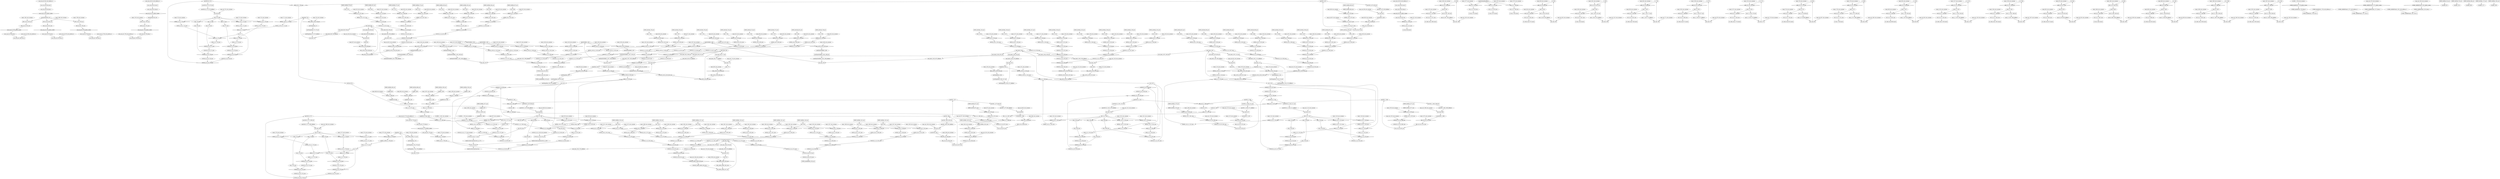 digraph data_path {
  AND_u8_u8_1383_wire [shape=ellipse];
  AND_u8_u8_1681_wire [shape=ellipse];
  AND_u8_u8_1793_wire [shape=ellipse];
  AND_u8_u8_1799_wire [shape=ellipse];
  BITSEL_u1024_u1_1120_wire [shape=ellipse];
  BITSEL_u1024_u1_1322_wire [shape=ellipse];
  BITSEL_u1024_u1_1413_wire [shape=ellipse];
  BITSEL_u1024_u1_1416_wire [shape=ellipse];
  BITSEL_u1024_u1_1420_wire [shape=ellipse];
  BITSEL_u1024_u1_1423_wire [shape=ellipse];
  BITSEL_u1024_u1_1428_wire [shape=ellipse];
  BITSEL_u1024_u1_1431_wire [shape=ellipse];
  BITSEL_u1024_u1_1435_wire [shape=ellipse];
  BITSEL_u1024_u1_1438_wire [shape=ellipse];
  BITSEL_u1024_u1_712_wire [shape=ellipse];
  BITSEL_u1024_u1_918_wire [shape=ellipse];
  BITSEL_u16_u1_1123_wire [shape=ellipse];
  BITSEL_u16_u1_1131_wire [shape=ellipse];
  BITSEL_u16_u1_1140_wire [shape=ellipse];
  BITSEL_u16_u1_1325_wire [shape=ellipse];
  BITSEL_u16_u1_1333_wire [shape=ellipse];
  BITSEL_u16_u1_1342_wire [shape=ellipse];
  BITSEL_u16_u1_1711_wire [shape=ellipse];
  BITSEL_u16_u1_1719_wire [shape=ellipse];
  BITSEL_u16_u1_1728_wire [shape=ellipse];
  BITSEL_u16_u1_715_wire [shape=ellipse];
  BITSEL_u16_u1_724_wire [shape=ellipse];
  BITSEL_u16_u1_733_wire [shape=ellipse];
  BITSEL_u16_u1_921_wire [shape=ellipse];
  BITSEL_u16_u1_929_wire [shape=ellipse];
  BITSEL_u16_u1_938_wire [shape=ellipse];
  BITSEL_u4096_u1_1708_wire [shape=ellipse];
  BITSEL_u8_u1_1016_wire [shape=ellipse];
  BITSEL_u8_u1_1019_wire [shape=ellipse];
  BITSEL_u8_u1_1023_wire [shape=ellipse];
  BITSEL_u8_u1_1026_wire [shape=ellipse];
  BITSEL_u8_u1_1031_wire [shape=ellipse];
  BITSEL_u8_u1_1034_wire [shape=ellipse];
  BITSEL_u8_u1_1038_wire [shape=ellipse];
  BITSEL_u8_u1_1041_wire [shape=ellipse];
  BITSEL_u8_u1_1079_wire [shape=ellipse];
  BITSEL_u8_u1_1218_wire [shape=ellipse];
  BITSEL_u8_u1_1221_wire [shape=ellipse];
  BITSEL_u8_u1_1225_wire [shape=ellipse];
  BITSEL_u8_u1_1228_wire [shape=ellipse];
  BITSEL_u8_u1_1233_wire [shape=ellipse];
  BITSEL_u8_u1_1236_wire [shape=ellipse];
  BITSEL_u8_u1_1240_wire [shape=ellipse];
  BITSEL_u8_u1_1243_wire [shape=ellipse];
  BITSEL_u8_u1_1281_wire [shape=ellipse];
  BITSEL_u8_u1_1548_wire [shape=ellipse];
  BITSEL_u8_u1_1551_wire [shape=ellipse];
  BITSEL_u8_u1_1555_wire [shape=ellipse];
  BITSEL_u8_u1_1558_wire [shape=ellipse];
  BITSEL_u8_u1_1563_wire [shape=ellipse];
  BITSEL_u8_u1_1566_wire [shape=ellipse];
  BITSEL_u8_u1_1570_wire [shape=ellipse];
  BITSEL_u8_u1_1573_wire [shape=ellipse];
  BITSEL_u8_u1_1587_wire [shape=ellipse];
  BITSEL_u8_u1_1590_wire [shape=ellipse];
  BITSEL_u8_u1_1594_wire [shape=ellipse];
  BITSEL_u8_u1_1597_wire [shape=ellipse];
  BITSEL_u8_u1_1602_wire [shape=ellipse];
  BITSEL_u8_u1_1605_wire [shape=ellipse];
  BITSEL_u8_u1_1609_wire [shape=ellipse];
  BITSEL_u8_u1_1612_wire [shape=ellipse];
  BITSEL_u8_u1_1655_wire [shape=ellipse];
  BITSEL_u8_u1_1780_wire [shape=ellipse];
  BITSEL_u8_u1_552_wire [shape=ellipse];
  BITSEL_u8_u1_604_wire [shape=ellipse];
  BITSEL_u8_u1_607_wire [shape=ellipse];
  BITSEL_u8_u1_611_wire [shape=ellipse];
  BITSEL_u8_u1_614_wire [shape=ellipse];
  BITSEL_u8_u1_620_wire [shape=ellipse];
  BITSEL_u8_u1_623_wire [shape=ellipse];
  BITSEL_u8_u1_627_wire [shape=ellipse];
  BITSEL_u8_u1_630_wire [shape=ellipse];
  BITSEL_u8_u1_670_wire [shape=ellipse];
  BITSEL_u8_u1_811_wire [shape=ellipse];
  BITSEL_u8_u1_814_wire [shape=ellipse];
  BITSEL_u8_u1_818_wire [shape=ellipse];
  BITSEL_u8_u1_821_wire [shape=ellipse];
  BITSEL_u8_u1_826_wire [shape=ellipse];
  BITSEL_u8_u1_829_wire [shape=ellipse];
  BITSEL_u8_u1_833_wire [shape=ellipse];
  BITSEL_u8_u1_836_wire [shape=ellipse];
  BITSEL_u8_u1_874_wire [shape=ellipse];
  B_1388 [shape=ellipse];
  CONCAT_u1016_u1024_1045_wire [shape=ellipse];
  CONCAT_u1016_u1024_1247_wire [shape=ellipse];
  CONCAT_u1016_u1024_634_wire [shape=ellipse];
  CONCAT_u1016_u1024_840_wire [shape=ellipse];
  CONCAT_u15_u16_1080_wire [shape=ellipse];
  CONCAT_u15_u16_1282_wire [shape=ellipse];
  CONCAT_u15_u16_1656_wire [shape=ellipse];
  CONCAT_u15_u16_671_wire [shape=ellipse];
  CONCAT_u15_u16_875_wire [shape=ellipse];
  CONCAT_u1_u2_1020_wire [shape=ellipse];
  CONCAT_u1_u2_1027_wire [shape=ellipse];
  CONCAT_u1_u2_1035_wire [shape=ellipse];
  CONCAT_u1_u2_1042_wire [shape=ellipse];
  CONCAT_u1_u2_1222_wire [shape=ellipse];
  CONCAT_u1_u2_1229_wire [shape=ellipse];
  CONCAT_u1_u2_1237_wire [shape=ellipse];
  CONCAT_u1_u2_1244_wire [shape=ellipse];
  CONCAT_u1_u2_1417_wire [shape=ellipse];
  CONCAT_u1_u2_1424_wire [shape=ellipse];
  CONCAT_u1_u2_1432_wire [shape=ellipse];
  CONCAT_u1_u2_1439_wire [shape=ellipse];
  CONCAT_u1_u2_1493_wire [shape=ellipse];
  CONCAT_u1_u2_1552_wire [shape=ellipse];
  CONCAT_u1_u2_1559_wire [shape=ellipse];
  CONCAT_u1_u2_1567_wire [shape=ellipse];
  CONCAT_u1_u2_1574_wire [shape=ellipse];
  CONCAT_u1_u2_1591_wire [shape=ellipse];
  CONCAT_u1_u2_1598_wire [shape=ellipse];
  CONCAT_u1_u2_1606_wire [shape=ellipse];
  CONCAT_u1_u2_1613_wire [shape=ellipse];
  CONCAT_u1_u2_1765_wire [shape=ellipse];
  CONCAT_u1_u2_608_wire [shape=ellipse];
  CONCAT_u1_u2_615_wire [shape=ellipse];
  CONCAT_u1_u2_624_wire [shape=ellipse];
  CONCAT_u1_u2_631_wire [shape=ellipse];
  CONCAT_u1_u2_815_wire [shape=ellipse];
  CONCAT_u1_u2_822_wire [shape=ellipse];
  CONCAT_u1_u2_830_wire [shape=ellipse];
  CONCAT_u1_u2_837_wire [shape=ellipse];
  CONCAT_u1_u5_1145_wire [shape=ellipse];
  CONCAT_u1_u5_1347_wire [shape=ellipse];
  CONCAT_u1_u5_1733_wire [shape=ellipse];
  CONCAT_u1_u5_738_wire [shape=ellipse];
  CONCAT_u1_u5_943_wire [shape=ellipse];
  CONCAT_u2_u3_1495_wire [shape=ellipse];
  CONCAT_u2_u3_1767_wire [shape=ellipse];
  CONCAT_u2_u4_1028_wire [shape=ellipse];
  CONCAT_u2_u4_1043_wire [shape=ellipse];
  CONCAT_u2_u4_1230_wire [shape=ellipse];
  CONCAT_u2_u4_1245_wire [shape=ellipse];
  CONCAT_u2_u4_1425_wire [shape=ellipse];
  CONCAT_u2_u4_1440_wire [shape=ellipse];
  CONCAT_u2_u4_1560_wire [shape=ellipse];
  CONCAT_u2_u4_1575_wire [shape=ellipse];
  CONCAT_u2_u4_1599_wire [shape=ellipse];
  CONCAT_u2_u4_1614_wire [shape=ellipse];
  CONCAT_u2_u4_616_wire [shape=ellipse];
  CONCAT_u2_u4_632_wire [shape=ellipse];
  CONCAT_u2_u4_823_wire [shape=ellipse];
  CONCAT_u2_u4_838_wire [shape=ellipse];
  CONCAT_u3_u4_1134_wire [shape=ellipse];
  CONCAT_u3_u4_1336_wire [shape=ellipse];
  CONCAT_u3_u4_1722_wire [shape=ellipse];
  CONCAT_u3_u4_727_wire [shape=ellipse];
  CONCAT_u3_u4_932_wire [shape=ellipse];
  CONCAT_u3_u5_1500_wire_constant [shape=ellipse];
  CONCAT_u3_u5_1772_wire_constant [shape=ellipse];
  CONCAT_u4088_u4096_1616_wire [shape=ellipse];
  CONCAT_u4_u10_1137_wire [shape=ellipse];
  CONCAT_u4_u10_1339_wire [shape=ellipse];
  CONCAT_u4_u10_1725_wire [shape=ellipse];
  CONCAT_u4_u10_730_wire [shape=ellipse];
  CONCAT_u4_u10_935_wire [shape=ellipse];
  CONCAT_u4_u8_1044_wire [shape=ellipse];
  CONCAT_u4_u8_1246_wire [shape=ellipse];
  CONCAT_u4_u8_1441_wire [shape=ellipse];
  CONCAT_u4_u8_1576_wire [shape=ellipse];
  CONCAT_u4_u8_1615_wire [shape=ellipse];
  CONCAT_u4_u8_633_wire [shape=ellipse];
  CONCAT_u4_u8_839_wire [shape=ellipse];
  CONCAT_u5_u6_1147_wire [shape=ellipse];
  CONCAT_u5_u6_1349_wire [shape=ellipse];
  CONCAT_u5_u6_1735_wire [shape=ellipse];
  CONCAT_u5_u6_740_wire [shape=ellipse];
  CONCAT_u5_u6_945_wire [shape=ellipse];
  CRC_16_0_699 [shape=ellipse];
  CRC_16_1695 [shape=ellipse];
  CRC_16_1_905 [shape=ellipse];
  CRC_16_2_1107 [shape=ellipse];
  CRC_16_3_1309 [shape=ellipse];
  EQ_u1_u1_1378_wire [shape=ellipse];
  EQ_u1_u1_1676_wire [shape=ellipse];
  EQ_u1_u1_1788_wire [shape=ellipse];
  I_0_559 [shape=ellipse];
  I_1509 [shape=ellipse];
  I_1_768 [shape=ellipse];
  I_2_973 [shape=ellipse];
  I_3_1175 [shape=ellipse];
  J_0_693 [shape=ellipse];
  J_1690 [shape=ellipse];
  J_1_900 [shape=ellipse];
  J_2_1102 [shape=ellipse];
  J_3_1304 [shape=ellipse];
  K_0_649 [shape=ellipse];
  K_1636 [shape=ellipse];
  K_1_855 [shape=ellipse];
  K_2_1060 [shape=ellipse];
  K_3_1262 [shape=ellipse];
  OR_u1_u1_1475_wire [shape=ellipse];
  OR_u1_u1_1478_wire [shape=ellipse];
  OR_u1_u1_1484_wire [shape=ellipse];
  OR_u1_u1_1487_wire [shape=ellipse];
  RPIPE_DAT0Rx_1653_wire [shape=ellipse];
  RPIPE_DAT0Rx_668_wire [shape=ellipse];
  RPIPE_DAT1Rx_872_wire [shape=ellipse];
  RPIPE_DAT2Rx_1077_wire [shape=ellipse];
  RPIPE_DAT3Rx_1279_wire [shape=ellipse];
  R_ONE_1_1760_wire_constant [shape=ellipse];
  R_ZERO_1_1491_wire_constant [shape=ellipse];
  R_ZERO_1_1763_wire_constant [shape=ellipse];
  SHL_u1024_u1024_1011_wire [shape=ellipse];
  SHL_u1024_u1024_1213_wire [shape=ellipse];
  SHL_u1024_u1024_598_wire [shape=ellipse];
  SHL_u1024_u1024_806_wire [shape=ellipse];
  SHL_u16_u16_1074_wire [shape=ellipse];
  SHL_u16_u16_1276_wire [shape=ellipse];
  SHL_u16_u16_1650_wire [shape=ellipse];
  SHL_u16_u16_664_wire [shape=ellipse];
  SHL_u16_u16_869_wire [shape=ellipse];
  SHL_u4096_u4096_1581_wire [shape=ellipse];
  STORE_dataRxEnrty_1759_data_0 [shape=ellipse];
  STORE_dataRxEnrty_1759_word_address_0 [shape=ellipse];
  STORE_rxBufferPointer_1371_data_0 [shape=ellipse];
  STORE_rxBufferPointer_1371_word_address_0 [shape=ellipse];
  STORE_rxBufferPointer_1631_data_0 [shape=ellipse];
  STORE_rxBufferPointer_1631_word_address_0 [shape=ellipse];
  ULT_u10_u1_1056_wire [shape=ellipse];
  ULT_u10_u1_1258_wire [shape=ellipse];
  ULT_u10_u1_1471_wire [shape=ellipse];
  ULT_u10_u1_1627_wire [shape=ellipse];
  ULT_u10_u1_645_wire [shape=ellipse];
  ULT_u10_u1_851_wire [shape=ellipse];
  ULT_u13_u1_1163_wire [shape=ellipse];
  ULT_u13_u1_1365_wire [shape=ellipse];
  ULT_u13_u1_1751_wire [shape=ellipse];
  ULT_u13_u1_756_wire [shape=ellipse];
  ULT_u13_u1_961_wire [shape=ellipse];
  ULT_u5_u1_1091_wire [shape=ellipse];
  ULT_u5_u1_1293_wire [shape=ellipse];
  ULT_u5_u1_1667_wire [shape=ellipse];
  ULT_u5_u1_682_wire [shape=ellipse];
  ULT_u5_u1_886_wire [shape=ellipse];
  XOR_u1_u1_1133_wire [shape=ellipse];
  XOR_u1_u1_1142_wire [shape=ellipse];
  XOR_u1_u1_1335_wire [shape=ellipse];
  XOR_u1_u1_1344_wire [shape=ellipse];
  XOR_u1_u1_1721_wire [shape=ellipse];
  XOR_u1_u1_1730_wire [shape=ellipse];
  XOR_u1_u1_726_wire [shape=ellipse];
  XOR_u1_u1_735_wire [shape=ellipse];
  XOR_u1_u1_931_wire [shape=ellipse];
  XOR_u1_u1_940_wire [shape=ellipse];
  array_obj_ref_1380_data_0 [shape=ellipse];
  array_obj_ref_1380_word_address_0 [shape=ellipse];
  array_obj_ref_1678_data_0 [shape=ellipse];
  array_obj_ref_1678_word_address_0 [shape=ellipse];
  array_obj_ref_1778_data_0 [shape=ellipse];
  array_obj_ref_1778_wire [shape=ellipse];
  array_obj_ref_1778_word_address_0 [shape=ellipse];
  array_obj_ref_1790_data_0 [shape=ellipse];
  array_obj_ref_1790_word_address_0 [shape=ellipse];
  array_obj_ref_1796_data_0 [shape=ellipse];
  array_obj_ref_1796_word_address_0 [shape=ellipse];
  array_obj_ref_542_data_0 [shape=ellipse];
  array_obj_ref_542_word_address_0 [shape=ellipse];
  array_obj_ref_546_data_0 [shape=ellipse];
  array_obj_ref_546_word_address_0 [shape=ellipse];
  array_obj_ref_550_data_0 [shape=ellipse];
  array_obj_ref_550_wire [shape=ellipse];
  array_obj_ref_550_word_address_0 [shape=ellipse];
  bit0_0_594 [shape=ellipse];
  bit0_1544 [shape=ellipse];
  bit0_1_802 [shape=ellipse];
  bit0_2_1007 [shape=ellipse];
  bit0_3_1209 [shape=ellipse];
  bit1_0_591 [shape=ellipse];
  bit1_1541 [shape=ellipse];
  bit1_1_799 [shape=ellipse];
  bit1_2_1004 [shape=ellipse];
  bit1_3_1206 [shape=ellipse];
  bit2_0_588 [shape=ellipse];
  bit2_1538 [shape=ellipse];
  bit2_1_796 [shape=ellipse];
  bit2_2_1001 [shape=ellipse];
  bit2_3_1203 [shape=ellipse];
  bit3_0_585 [shape=ellipse];
  bit3_1535 [shape=ellipse];
  bit3_1_793 [shape=ellipse];
  bit3_2_998 [shape=ellipse];
  bit3_3_1200 [shape=ellipse];
  bit4_0_582 [shape=ellipse];
  bit4_1532 [shape=ellipse];
  bit4_1_790 [shape=ellipse];
  bit4_2_995 [shape=ellipse];
  bit4_3_1197 [shape=ellipse];
  bit5_0_579 [shape=ellipse];
  bit5_1529 [shape=ellipse];
  bit5_1_787 [shape=ellipse];
  bit5_2_992 [shape=ellipse];
  bit5_3_1194 [shape=ellipse];
  bit6_0_576 [shape=ellipse];
  bit6_1526 [shape=ellipse];
  bit6_1_784 [shape=ellipse];
  bit6_2_989 [shape=ellipse];
  bit6_3_1191 [shape=ellipse];
  bit7_0_573 [shape=ellipse];
  bit7_1523 [shape=ellipse];
  bit7_1_781 [shape=ellipse];
  bit7_2_986 [shape=ellipse];
  bit7_3_1188 [shape=ellipse];
  crcError0_761 [shape=ellipse];
  crcError1_966 [shape=ellipse];
  crcError2_1168 [shape=ellipse];
  crcError3_1370 [shape=ellipse];
  crcError_1758 [shape=ellipse];
  crcError_Final_1489 [shape=ellipse];
  currentCRC_0_655 [shape=ellipse];
  currentCRC_1641 [shape=ellipse];
  currentCRC_1_860 [shape=ellipse];
  currentCRC_2_1065 [shape=ellipse];
  currentCRC_3_1267 [shape=ellipse];
  dat0_564 [shape=ellipse];
  dat1_773 [shape=ellipse];
  dat2_978 [shape=ellipse];
  dat3_1180 [shape=ellipse];
  dat_1514 [shape=ellipse];
  dataErrorInterruptStatusVar1_0_1774 [shape=ellipse];
  dataErrorInterruptStatusVar1_4_1502 [shape=ellipse];
  dataForBuffer0_1393 [shape=ellipse];
  dataForBuffer1_1397 [shape=ellipse];
  dataForBuffer2_1401 [shape=ellipse];
  dataForBuffer3_1405 [shape=ellipse];
  inv0_717 [shape=ellipse];
  inv1_923 [shape=ellipse];
  inv2_1125 [shape=ellipse];
  inv3_1327 [shape=ellipse];
  inv_1713 [shape=ellipse];
  konst_1010_wire_constant [shape=ellipse];
  konst_1015_wire_constant [shape=ellipse];
  konst_1018_wire_constant [shape=ellipse];
  konst_1022_wire_constant [shape=ellipse];
  konst_1025_wire_constant [shape=ellipse];
  konst_1030_wire_constant [shape=ellipse];
  konst_1033_wire_constant [shape=ellipse];
  konst_1037_wire_constant [shape=ellipse];
  konst_1040_wire_constant [shape=ellipse];
  konst_1050_wire_constant [shape=ellipse];
  konst_1055_wire_constant [shape=ellipse];
  konst_1073_wire_constant [shape=ellipse];
  konst_1078_wire_constant [shape=ellipse];
  konst_1085_wire_constant [shape=ellipse];
  konst_1090_wire_constant [shape=ellipse];
  konst_1097_wire_constant [shape=ellipse];
  konst_1119_wire_constant [shape=ellipse];
  konst_1122_wire_constant [shape=ellipse];
  konst_1130_wire_constant [shape=ellipse];
  konst_1139_wire_constant [shape=ellipse];
  konst_1152_wire_constant [shape=ellipse];
  konst_1157_wire_constant [shape=ellipse];
  konst_1162_wire_constant [shape=ellipse];
  konst_1212_wire_constant [shape=ellipse];
  konst_1217_wire_constant [shape=ellipse];
  konst_1220_wire_constant [shape=ellipse];
  konst_1224_wire_constant [shape=ellipse];
  konst_1227_wire_constant [shape=ellipse];
  konst_1232_wire_constant [shape=ellipse];
  konst_1235_wire_constant [shape=ellipse];
  konst_1239_wire_constant [shape=ellipse];
  konst_1242_wire_constant [shape=ellipse];
  konst_1252_wire_constant [shape=ellipse];
  konst_1257_wire_constant [shape=ellipse];
  konst_1275_wire_constant [shape=ellipse];
  konst_1280_wire_constant [shape=ellipse];
  konst_1287_wire_constant [shape=ellipse];
  konst_1292_wire_constant [shape=ellipse];
  konst_1299_wire_constant [shape=ellipse];
  konst_1321_wire_constant [shape=ellipse];
  konst_1324_wire_constant [shape=ellipse];
  konst_1332_wire_constant [shape=ellipse];
  konst_1341_wire_constant [shape=ellipse];
  konst_1354_wire_constant [shape=ellipse];
  konst_1359_wire_constant [shape=ellipse];
  konst_1364_wire_constant [shape=ellipse];
  konst_1377_wire_constant [shape=ellipse];
  konst_1382_wire_constant [shape=ellipse];
  konst_1412_wire_constant [shape=ellipse];
  konst_1415_wire_constant [shape=ellipse];
  konst_1419_wire_constant [shape=ellipse];
  konst_1422_wire_constant [shape=ellipse];
  konst_1427_wire_constant [shape=ellipse];
  konst_1430_wire_constant [shape=ellipse];
  konst_1434_wire_constant [shape=ellipse];
  konst_1437_wire_constant [shape=ellipse];
  konst_1445_wire_constant [shape=ellipse];
  konst_1450_wire_constant [shape=ellipse];
  konst_1455_wire_constant [shape=ellipse];
  konst_1460_wire_constant [shape=ellipse];
  konst_1465_wire_constant [shape=ellipse];
  konst_1470_wire_constant [shape=ellipse];
  konst_1547_wire_constant [shape=ellipse];
  konst_1550_wire_constant [shape=ellipse];
  konst_1554_wire_constant [shape=ellipse];
  konst_1557_wire_constant [shape=ellipse];
  konst_1562_wire_constant [shape=ellipse];
  konst_1565_wire_constant [shape=ellipse];
  konst_1569_wire_constant [shape=ellipse];
  konst_1572_wire_constant [shape=ellipse];
  konst_1580_wire_constant [shape=ellipse];
  konst_1586_wire_constant [shape=ellipse];
  konst_1589_wire_constant [shape=ellipse];
  konst_1593_wire_constant [shape=ellipse];
  konst_1596_wire_constant [shape=ellipse];
  konst_1601_wire_constant [shape=ellipse];
  konst_1604_wire_constant [shape=ellipse];
  konst_1608_wire_constant [shape=ellipse];
  konst_1611_wire_constant [shape=ellipse];
  konst_1621_wire_constant [shape=ellipse];
  konst_1626_wire_constant [shape=ellipse];
  konst_1649_wire_constant [shape=ellipse];
  konst_1654_wire_constant [shape=ellipse];
  konst_1661_wire_constant [shape=ellipse];
  konst_1666_wire_constant [shape=ellipse];
  konst_1675_wire_constant [shape=ellipse];
  konst_1680_wire_constant [shape=ellipse];
  konst_1686_wire_constant [shape=ellipse];
  konst_1707_wire_constant [shape=ellipse];
  konst_1710_wire_constant [shape=ellipse];
  konst_1718_wire_constant [shape=ellipse];
  konst_1727_wire_constant [shape=ellipse];
  konst_1740_wire_constant [shape=ellipse];
  konst_1745_wire_constant [shape=ellipse];
  konst_1750_wire_constant [shape=ellipse];
  konst_1779_wire_constant [shape=ellipse];
  konst_1787_wire_constant [shape=ellipse];
  konst_1792_wire_constant [shape=ellipse];
  konst_1798_wire_constant [shape=ellipse];
  konst_551_wire_constant [shape=ellipse];
  konst_597_wire_constant [shape=ellipse];
  konst_603_wire_constant [shape=ellipse];
  konst_606_wire_constant [shape=ellipse];
  konst_610_wire_constant [shape=ellipse];
  konst_613_wire_constant [shape=ellipse];
  konst_619_wire_constant [shape=ellipse];
  konst_622_wire_constant [shape=ellipse];
  konst_626_wire_constant [shape=ellipse];
  konst_629_wire_constant [shape=ellipse];
  konst_639_wire_constant [shape=ellipse];
  konst_644_wire_constant [shape=ellipse];
  konst_663_wire_constant [shape=ellipse];
  konst_669_wire_constant [shape=ellipse];
  konst_676_wire_constant [shape=ellipse];
  konst_681_wire_constant [shape=ellipse];
  konst_688_wire_constant [shape=ellipse];
  konst_711_wire_constant [shape=ellipse];
  konst_714_wire_constant [shape=ellipse];
  konst_723_wire_constant [shape=ellipse];
  konst_732_wire_constant [shape=ellipse];
  konst_745_wire_constant [shape=ellipse];
  konst_750_wire_constant [shape=ellipse];
  konst_755_wire_constant [shape=ellipse];
  konst_805_wire_constant [shape=ellipse];
  konst_810_wire_constant [shape=ellipse];
  konst_813_wire_constant [shape=ellipse];
  konst_817_wire_constant [shape=ellipse];
  konst_820_wire_constant [shape=ellipse];
  konst_825_wire_constant [shape=ellipse];
  konst_828_wire_constant [shape=ellipse];
  konst_832_wire_constant [shape=ellipse];
  konst_835_wire_constant [shape=ellipse];
  konst_845_wire_constant [shape=ellipse];
  konst_850_wire_constant [shape=ellipse];
  konst_868_wire_constant [shape=ellipse];
  konst_873_wire_constant [shape=ellipse];
  konst_880_wire_constant [shape=ellipse];
  konst_885_wire_constant [shape=ellipse];
  konst_895_wire_constant [shape=ellipse];
  konst_917_wire_constant [shape=ellipse];
  konst_920_wire_constant [shape=ellipse];
  konst_928_wire_constant [shape=ellipse];
  konst_937_wire_constant [shape=ellipse];
  konst_950_wire_constant [shape=ellipse];
  konst_955_wire_constant [shape=ellipse];
  konst_960_wire_constant [shape=ellipse];
  nextCRC16_0_742 [shape=ellipse];
  nextCRC16_0_742_703_buffered [shape=ellipse];
  nextCRC16_1737 [shape=ellipse];
  nextCRC16_1737_1699_buffered [shape=ellipse];
  nextCRC16_1_947 [shape=ellipse];
  nextCRC16_1_947_909_buffered [shape=ellipse];
  nextCRC16_2_1149 [shape=ellipse];
  nextCRC16_2_1149_1111_buffered [shape=ellipse];
  nextCRC16_3_1351 [shape=ellipse];
  nextCRC16_3_1351_1313_buffered [shape=ellipse];
  nextCRC_0_673 [shape=ellipse];
  nextCRC_0_673_659_buffered [shape=ellipse];
  nextCRC_1658 [shape=ellipse];
  nextCRC_1658_1645_buffered [shape=ellipse];
  nextCRC_1_877 [shape=ellipse];
  nextCRC_1_877_864_buffered [shape=ellipse];
  nextCRC_2_1082 [shape=ellipse];
  nextCRC_2_1082_1069_buffered [shape=ellipse];
  nextCRC_3_1284 [shape=ellipse];
  nextCRC_3_1284_1271_buffered [shape=ellipse];
  nextDataForBuffer0_1447 [shape=ellipse];
  nextDataForBuffer0_1447_1396_buffered [shape=ellipse];
  nextDataForBuffer1_1452 [shape=ellipse];
  nextDataForBuffer1_1452_1400_buffered [shape=ellipse];
  nextDataForBuffer2_1457 [shape=ellipse];
  nextDataForBuffer2_1457_1404_buffered [shape=ellipse];
  nextDataForBuffer3_1462 [shape=ellipse];
  nextDataForBuffer3_1462_1408_buffered [shape=ellipse];
  nextTempData0_747 [shape=ellipse];
  nextTempData0_747_707_buffered [shape=ellipse];
  nextTempData1_952 [shape=ellipse];
  nextTempData1_952_913_buffered [shape=ellipse];
  nextTempData2_1154 [shape=ellipse];
  nextTempData2_1154_1115_buffered [shape=ellipse];
  nextTempData3_1356 [shape=ellipse];
  nextTempData3_1356_1317_buffered [shape=ellipse];
  nextTempData_1742 [shape=ellipse];
  nextTempData_1742_1703_buffered [shape=ellipse];
  next_B_1467 [shape=ellipse];
  next_B_1467_1392_buffered [shape=ellipse];
  next_I_0_641 [shape=ellipse];
  next_I_0_641_563_buffered [shape=ellipse];
  next_I_1623 [shape=ellipse];
  next_I_1623_1513_buffered [shape=ellipse];
  next_I_1_847 [shape=ellipse];
  next_I_1_847_772_buffered [shape=ellipse];
  next_I_2_1052 [shape=ellipse];
  next_I_2_1052_977_buffered [shape=ellipse];
  next_I_3_1254 [shape=ellipse];
  next_I_3_1254_1179_buffered [shape=ellipse];
  next_J_0_752 [shape=ellipse];
  next_J_0_752_698_buffered [shape=ellipse];
  next_J_1747 [shape=ellipse];
  next_J_1747_1694_buffered [shape=ellipse];
  next_J_1_957 [shape=ellipse];
  next_J_1_957_904_buffered [shape=ellipse];
  next_J_2_1159 [shape=ellipse];
  next_J_2_1159_1106_buffered [shape=ellipse];
  next_J_3_1361 [shape=ellipse];
  next_J_3_1361_1308_buffered [shape=ellipse];
  next_K_0_678 [shape=ellipse];
  next_K_0_678_654_buffered [shape=ellipse];
  next_K_1663 [shape=ellipse];
  next_K_1663_1640_buffered [shape=ellipse];
  next_K_1_882 [shape=ellipse];
  next_K_1_882_859_buffered [shape=ellipse];
  next_K_2_1087 [shape=ellipse];
  next_K_2_1087_1064_buffered [shape=ellipse];
  next_K_3_1289 [shape=ellipse];
  next_K_3_1289_1266_buffered [shape=ellipse];
  next_data0_636 [shape=ellipse];
  next_data0_636_1395_buffered [shape=ellipse];
  next_data0_636_569_buffered [shape=ellipse];
  next_data0_636_706_buffered [shape=ellipse];
  next_data1_842 [shape=ellipse];
  next_data1_842_1399_buffered [shape=ellipse];
  next_data1_842_777_buffered [shape=ellipse];
  next_data1_842_912_buffered [shape=ellipse];
  next_data2_1047 [shape=ellipse];
  next_data2_1047_1114_buffered [shape=ellipse];
  next_data2_1047_1403_buffered [shape=ellipse];
  next_data2_1047_982_buffered [shape=ellipse];
  next_data3_1249 [shape=ellipse];
  next_data3_1249_1184_buffered [shape=ellipse];
  next_data3_1249_1316_buffered [shape=ellipse];
  next_data3_1249_1407_buffered [shape=ellipse];
  next_data_1618 [shape=ellipse];
  next_data_1618_1519_buffered [shape=ellipse];
  next_data_1618_1702_buffered [shape=ellipse];
  presentState0Var_547 [shape=ellipse];
  presentState1Var_543 [shape=ellipse];
  slice_1128_wire [shape=ellipse];
  slice_1136_wire [shape=ellipse];
  slice_1144_wire [shape=ellipse];
  slice_1330_wire [shape=ellipse];
  slice_1338_wire [shape=ellipse];
  slice_1346_wire [shape=ellipse];
  slice_1716_wire [shape=ellipse];
  slice_1724_wire [shape=ellipse];
  slice_1732_wire [shape=ellipse];
  slice_721_wire [shape=ellipse];
  slice_729_wire [shape=ellipse];
  slice_737_wire [shape=ellipse];
  slice_926_wire [shape=ellipse];
  slice_934_wire [shape=ellipse];
  slice_942_wire [shape=ellipse];
  startBit0_555 [shape=ellipse];
  startBit1_764 [shape=ellipse];
  startBit2_969 [shape=ellipse];
  startBit3_1171 [shape=ellipse];
  startBit_1506 [shape=ellipse];
  stopBit0_685 [shape=ellipse];
  stopBit1_889 [shape=ellipse];
  stopBit2_1094 [shape=ellipse];
  stopBit3_1296 [shape=ellipse];
  stopBitError0_690 [shape=ellipse];
  stopBitError1_897 [shape=ellipse];
  stopBitError2_1099 [shape=ellipse];
  stopBitError3_1301 [shape=ellipse];
  stopBitError_1688 [shape=ellipse];
  stopBitError_Final_1480 [shape=ellipse];
  stopBit_1672 [shape=ellipse];
  tempData0_704 [shape=ellipse];
  tempData1_910 [shape=ellipse];
  tempData2_1112 [shape=ellipse];
  tempData3_1314 [shape=ellipse];
  tempData_1700 [shape=ellipse];
  type_cast_1013_wire_constant [shape=ellipse];
  type_cast_1063_wire_constant [shape=ellipse];
  type_cast_1068_wire_constant [shape=ellipse];
  type_cast_1076_wire_constant [shape=ellipse];
  type_cast_1105_wire_constant [shape=ellipse];
  type_cast_1110_wire_constant [shape=ellipse];
  type_cast_1178_wire_constant [shape=ellipse];
  type_cast_1183_wire_constant [shape=ellipse];
  type_cast_1215_wire_constant [shape=ellipse];
  type_cast_1265_wire_constant [shape=ellipse];
  type_cast_1270_wire_constant [shape=ellipse];
  type_cast_1278_wire_constant [shape=ellipse];
  type_cast_1307_wire_constant [shape=ellipse];
  type_cast_1312_wire_constant [shape=ellipse];
  type_cast_1373_wire_constant [shape=ellipse];
  type_cast_1391_wire_constant [shape=ellipse];
  type_cast_1512_wire_constant [shape=ellipse];
  type_cast_1518_wire_constant [shape=ellipse];
  type_cast_1584_wire_constant [shape=ellipse];
  type_cast_1633_wire_constant [shape=ellipse];
  type_cast_1639_wire_constant [shape=ellipse];
  type_cast_1644_wire_constant [shape=ellipse];
  type_cast_1652_wire_constant [shape=ellipse];
  type_cast_1693_wire_constant [shape=ellipse];
  type_cast_1698_wire_constant [shape=ellipse];
  type_cast_562_wire_constant [shape=ellipse];
  type_cast_568_wire_constant [shape=ellipse];
  type_cast_601_wire_constant [shape=ellipse];
  type_cast_653_wire_constant [shape=ellipse];
  type_cast_658_wire_constant [shape=ellipse];
  type_cast_667_wire_constant [shape=ellipse];
  type_cast_697_wire_constant [shape=ellipse];
  type_cast_702_wire_constant [shape=ellipse];
  type_cast_771_wire_constant [shape=ellipse];
  type_cast_776_wire_constant [shape=ellipse];
  type_cast_808_wire_constant [shape=ellipse];
  type_cast_858_wire_constant [shape=ellipse];
  type_cast_863_wire_constant [shape=ellipse];
  type_cast_871_wire_constant [shape=ellipse];
  type_cast_903_wire_constant [shape=ellipse];
  type_cast_908_wire_constant [shape=ellipse];
  type_cast_976_wire_constant [shape=ellipse];
  type_cast_981_wire_constant [shape=ellipse];
  ADD_u10_u10_1051_inst [shape=diamond];
I_2_973  -> ADD_u10_u10_1051_inst;
konst_1050_wire_constant  -> ADD_u10_u10_1051_inst;
ADD_u10_u10_1051_inst -> next_I_2_1052;
  ADD_u10_u10_1253_inst [shape=diamond];
I_3_1175  -> ADD_u10_u10_1253_inst;
konst_1252_wire_constant  -> ADD_u10_u10_1253_inst;
ADD_u10_u10_1253_inst -> next_I_3_1254;
  ADD_u10_u10_1466_inst [shape=diamond];
B_1388  -> ADD_u10_u10_1466_inst;
konst_1465_wire_constant  -> ADD_u10_u10_1466_inst;
ADD_u10_u10_1466_inst -> next_B_1467;
  ADD_u10_u10_1622_inst [shape=rectangle];
I_1509  -> ADD_u10_u10_1622_inst;
konst_1621_wire_constant  -> ADD_u10_u10_1622_inst;
ADD_u10_u10_1622_inst -> next_I_1623;
  ADD_u10_u10_640_inst [shape=diamond];
I_0_559  -> ADD_u10_u10_640_inst;
konst_639_wire_constant  -> ADD_u10_u10_640_inst;
ADD_u10_u10_640_inst -> next_I_0_641;
  ADD_u10_u10_846_inst [shape=diamond];
I_1_768  -> ADD_u10_u10_846_inst;
konst_845_wire_constant  -> ADD_u10_u10_846_inst;
ADD_u10_u10_846_inst -> next_I_1_847;
  ADD_u13_u13_1158_inst [shape=diamond];
J_2_1102  -> ADD_u13_u13_1158_inst;
konst_1157_wire_constant  -> ADD_u13_u13_1158_inst;
ADD_u13_u13_1158_inst -> next_J_2_1159;
  ADD_u13_u13_1360_inst [shape=diamond];
J_3_1304  -> ADD_u13_u13_1360_inst;
konst_1359_wire_constant  -> ADD_u13_u13_1360_inst;
ADD_u13_u13_1360_inst -> next_J_3_1361;
  ADD_u13_u13_1746_inst [shape=diamond];
J_1690  -> ADD_u13_u13_1746_inst;
konst_1745_wire_constant  -> ADD_u13_u13_1746_inst;
ADD_u13_u13_1746_inst -> next_J_1747;
  ADD_u13_u13_751_inst [shape=diamond];
J_0_693  -> ADD_u13_u13_751_inst;
konst_750_wire_constant  -> ADD_u13_u13_751_inst;
ADD_u13_u13_751_inst -> next_J_0_752;
  ADD_u13_u13_956_inst [shape=diamond];
J_1_900  -> ADD_u13_u13_956_inst;
konst_955_wire_constant  -> ADD_u13_u13_956_inst;
ADD_u13_u13_956_inst -> next_J_1_957;
  ADD_u5_u5_1086_inst [shape=diamond];
K_2_1060  -> ADD_u5_u5_1086_inst;
konst_1085_wire_constant  -> ADD_u5_u5_1086_inst;
ADD_u5_u5_1086_inst -> next_K_2_1087;
  ADD_u5_u5_1288_inst [shape=diamond];
K_3_1262  -> ADD_u5_u5_1288_inst;
konst_1287_wire_constant  -> ADD_u5_u5_1288_inst;
ADD_u5_u5_1288_inst -> next_K_3_1289;
  ADD_u5_u5_1662_inst [shape=rectangle];
K_1636  -> ADD_u5_u5_1662_inst;
konst_1661_wire_constant  -> ADD_u5_u5_1662_inst;
ADD_u5_u5_1662_inst -> next_K_1663;
  ADD_u5_u5_677_inst [shape=diamond];
K_0_649  -> ADD_u5_u5_677_inst;
konst_676_wire_constant  -> ADD_u5_u5_677_inst;
ADD_u5_u5_677_inst -> next_K_0_678;
  ADD_u5_u5_881_inst [shape=diamond];
K_1_855  -> ADD_u5_u5_881_inst;
konst_880_wire_constant  -> ADD_u5_u5_881_inst;
ADD_u5_u5_881_inst -> next_K_1_882;
  AND_u8_u8_1383_inst [shape=rectangle];
presentState0Var_547  -> AND_u8_u8_1383_inst;
konst_1382_wire_constant  -> AND_u8_u8_1383_inst;
AND_u8_u8_1383_inst -> AND_u8_u8_1383_wire;
  AND_u8_u8_1681_inst [shape=rectangle];
presentState0Var_547  -> AND_u8_u8_1681_inst;
konst_1680_wire_constant  -> AND_u8_u8_1681_inst;
AND_u8_u8_1681_inst -> AND_u8_u8_1681_wire;
  AND_u8_u8_1793_inst [shape=rectangle];
presentState1Var_543  -> AND_u8_u8_1793_inst;
konst_1792_wire_constant  -> AND_u8_u8_1793_inst;
AND_u8_u8_1793_inst -> AND_u8_u8_1793_wire;
  AND_u8_u8_1799_inst [shape=rectangle];
presentState0Var_547  -> AND_u8_u8_1799_inst;
konst_1798_wire_constant  -> AND_u8_u8_1799_inst;
AND_u8_u8_1799_inst -> AND_u8_u8_1799_wire;
  BITSEL_u1024_u1_1120_inst [shape=diamond];
tempData2_1112  -> BITSEL_u1024_u1_1120_inst;
konst_1119_wire_constant  -> BITSEL_u1024_u1_1120_inst;
BITSEL_u1024_u1_1120_inst -> BITSEL_u1024_u1_1120_wire;
  BITSEL_u1024_u1_1322_inst [shape=diamond];
tempData3_1314  -> BITSEL_u1024_u1_1322_inst;
konst_1321_wire_constant  -> BITSEL_u1024_u1_1322_inst;
BITSEL_u1024_u1_1322_inst -> BITSEL_u1024_u1_1322_wire;
  BITSEL_u1024_u1_1413_inst [shape=diamond];
dataForBuffer0_1393  -> BITSEL_u1024_u1_1413_inst;
konst_1412_wire_constant  -> BITSEL_u1024_u1_1413_inst;
BITSEL_u1024_u1_1413_inst -> BITSEL_u1024_u1_1413_wire;
  BITSEL_u1024_u1_1416_inst [shape=diamond];
dataForBuffer1_1397  -> BITSEL_u1024_u1_1416_inst;
konst_1415_wire_constant  -> BITSEL_u1024_u1_1416_inst;
BITSEL_u1024_u1_1416_inst -> BITSEL_u1024_u1_1416_wire;
  BITSEL_u1024_u1_1420_inst [shape=diamond];
dataForBuffer2_1401  -> BITSEL_u1024_u1_1420_inst;
konst_1419_wire_constant  -> BITSEL_u1024_u1_1420_inst;
BITSEL_u1024_u1_1420_inst -> BITSEL_u1024_u1_1420_wire;
  BITSEL_u1024_u1_1423_inst [shape=diamond];
dataForBuffer3_1405  -> BITSEL_u1024_u1_1423_inst;
konst_1422_wire_constant  -> BITSEL_u1024_u1_1423_inst;
BITSEL_u1024_u1_1423_inst -> BITSEL_u1024_u1_1423_wire;
  BITSEL_u1024_u1_1428_inst [shape=diamond];
dataForBuffer0_1393  -> BITSEL_u1024_u1_1428_inst;
konst_1427_wire_constant  -> BITSEL_u1024_u1_1428_inst;
BITSEL_u1024_u1_1428_inst -> BITSEL_u1024_u1_1428_wire;
  BITSEL_u1024_u1_1431_inst [shape=diamond];
dataForBuffer1_1397  -> BITSEL_u1024_u1_1431_inst;
konst_1430_wire_constant  -> BITSEL_u1024_u1_1431_inst;
BITSEL_u1024_u1_1431_inst -> BITSEL_u1024_u1_1431_wire;
  BITSEL_u1024_u1_1435_inst [shape=diamond];
dataForBuffer2_1401  -> BITSEL_u1024_u1_1435_inst;
konst_1434_wire_constant  -> BITSEL_u1024_u1_1435_inst;
BITSEL_u1024_u1_1435_inst -> BITSEL_u1024_u1_1435_wire;
  BITSEL_u1024_u1_1438_inst [shape=diamond];
dataForBuffer3_1405  -> BITSEL_u1024_u1_1438_inst;
konst_1437_wire_constant  -> BITSEL_u1024_u1_1438_inst;
BITSEL_u1024_u1_1438_inst -> BITSEL_u1024_u1_1438_wire;
  BITSEL_u1024_u1_712_inst [shape=diamond];
tempData0_704  -> BITSEL_u1024_u1_712_inst;
konst_711_wire_constant  -> BITSEL_u1024_u1_712_inst;
BITSEL_u1024_u1_712_inst -> BITSEL_u1024_u1_712_wire;
  BITSEL_u1024_u1_918_inst [shape=diamond];
tempData1_910  -> BITSEL_u1024_u1_918_inst;
konst_917_wire_constant  -> BITSEL_u1024_u1_918_inst;
BITSEL_u1024_u1_918_inst -> BITSEL_u1024_u1_918_wire;
  BITSEL_u16_u1_1123_inst [shape=diamond];
CRC_16_2_1107  -> BITSEL_u16_u1_1123_inst;
konst_1122_wire_constant  -> BITSEL_u16_u1_1123_inst;
BITSEL_u16_u1_1123_inst -> BITSEL_u16_u1_1123_wire;
  BITSEL_u16_u1_1131_inst [shape=diamond];
CRC_16_2_1107  -> BITSEL_u16_u1_1131_inst;
konst_1130_wire_constant  -> BITSEL_u16_u1_1131_inst;
BITSEL_u16_u1_1131_inst -> BITSEL_u16_u1_1131_wire;
  BITSEL_u16_u1_1140_inst [shape=diamond];
CRC_16_2_1107  -> BITSEL_u16_u1_1140_inst;
konst_1139_wire_constant  -> BITSEL_u16_u1_1140_inst;
BITSEL_u16_u1_1140_inst -> BITSEL_u16_u1_1140_wire;
  BITSEL_u16_u1_1325_inst [shape=diamond];
CRC_16_3_1309  -> BITSEL_u16_u1_1325_inst;
konst_1324_wire_constant  -> BITSEL_u16_u1_1325_inst;
BITSEL_u16_u1_1325_inst -> BITSEL_u16_u1_1325_wire;
  BITSEL_u16_u1_1333_inst [shape=diamond];
CRC_16_3_1309  -> BITSEL_u16_u1_1333_inst;
konst_1332_wire_constant  -> BITSEL_u16_u1_1333_inst;
BITSEL_u16_u1_1333_inst -> BITSEL_u16_u1_1333_wire;
  BITSEL_u16_u1_1342_inst [shape=diamond];
CRC_16_3_1309  -> BITSEL_u16_u1_1342_inst;
konst_1341_wire_constant  -> BITSEL_u16_u1_1342_inst;
BITSEL_u16_u1_1342_inst -> BITSEL_u16_u1_1342_wire;
  BITSEL_u16_u1_1711_inst [shape=diamond];
CRC_16_1695  -> BITSEL_u16_u1_1711_inst;
konst_1710_wire_constant  -> BITSEL_u16_u1_1711_inst;
BITSEL_u16_u1_1711_inst -> BITSEL_u16_u1_1711_wire;
  BITSEL_u16_u1_1719_inst [shape=diamond];
CRC_16_1695  -> BITSEL_u16_u1_1719_inst;
konst_1718_wire_constant  -> BITSEL_u16_u1_1719_inst;
BITSEL_u16_u1_1719_inst -> BITSEL_u16_u1_1719_wire;
  BITSEL_u16_u1_1728_inst [shape=diamond];
CRC_16_1695  -> BITSEL_u16_u1_1728_inst;
konst_1727_wire_constant  -> BITSEL_u16_u1_1728_inst;
BITSEL_u16_u1_1728_inst -> BITSEL_u16_u1_1728_wire;
  BITSEL_u16_u1_715_inst [shape=diamond];
CRC_16_0_699  -> BITSEL_u16_u1_715_inst;
konst_714_wire_constant  -> BITSEL_u16_u1_715_inst;
BITSEL_u16_u1_715_inst -> BITSEL_u16_u1_715_wire;
  BITSEL_u16_u1_724_inst [shape=diamond];
CRC_16_0_699  -> BITSEL_u16_u1_724_inst;
konst_723_wire_constant  -> BITSEL_u16_u1_724_inst;
BITSEL_u16_u1_724_inst -> BITSEL_u16_u1_724_wire;
  BITSEL_u16_u1_733_inst [shape=diamond];
CRC_16_0_699  -> BITSEL_u16_u1_733_inst;
konst_732_wire_constant  -> BITSEL_u16_u1_733_inst;
BITSEL_u16_u1_733_inst -> BITSEL_u16_u1_733_wire;
  BITSEL_u16_u1_921_inst [shape=diamond];
CRC_16_1_905  -> BITSEL_u16_u1_921_inst;
konst_920_wire_constant  -> BITSEL_u16_u1_921_inst;
BITSEL_u16_u1_921_inst -> BITSEL_u16_u1_921_wire;
  BITSEL_u16_u1_929_inst [shape=diamond];
CRC_16_1_905  -> BITSEL_u16_u1_929_inst;
konst_928_wire_constant  -> BITSEL_u16_u1_929_inst;
BITSEL_u16_u1_929_inst -> BITSEL_u16_u1_929_wire;
  BITSEL_u16_u1_938_inst [shape=diamond];
CRC_16_1_905  -> BITSEL_u16_u1_938_inst;
konst_937_wire_constant  -> BITSEL_u16_u1_938_inst;
BITSEL_u16_u1_938_inst -> BITSEL_u16_u1_938_wire;
  BITSEL_u4096_u1_1708_inst [shape=diamond];
tempData_1700  -> BITSEL_u4096_u1_1708_inst;
konst_1707_wire_constant  -> BITSEL_u4096_u1_1708_inst;
BITSEL_u4096_u1_1708_inst -> BITSEL_u4096_u1_1708_wire;
  BITSEL_u8_u1_1016_inst [shape=diamond];
bit7_2_986  -> BITSEL_u8_u1_1016_inst;
konst_1015_wire_constant  -> BITSEL_u8_u1_1016_inst;
BITSEL_u8_u1_1016_inst -> BITSEL_u8_u1_1016_wire;
  BITSEL_u8_u1_1019_inst [shape=diamond];
bit6_2_989  -> BITSEL_u8_u1_1019_inst;
konst_1018_wire_constant  -> BITSEL_u8_u1_1019_inst;
BITSEL_u8_u1_1019_inst -> BITSEL_u8_u1_1019_wire;
  BITSEL_u8_u1_1023_inst [shape=diamond];
bit5_2_992  -> BITSEL_u8_u1_1023_inst;
konst_1022_wire_constant  -> BITSEL_u8_u1_1023_inst;
BITSEL_u8_u1_1023_inst -> BITSEL_u8_u1_1023_wire;
  BITSEL_u8_u1_1026_inst [shape=diamond];
bit4_2_995  -> BITSEL_u8_u1_1026_inst;
konst_1025_wire_constant  -> BITSEL_u8_u1_1026_inst;
BITSEL_u8_u1_1026_inst -> BITSEL_u8_u1_1026_wire;
  BITSEL_u8_u1_1031_inst [shape=diamond];
bit3_2_998  -> BITSEL_u8_u1_1031_inst;
konst_1030_wire_constant  -> BITSEL_u8_u1_1031_inst;
BITSEL_u8_u1_1031_inst -> BITSEL_u8_u1_1031_wire;
  BITSEL_u8_u1_1034_inst [shape=diamond];
bit2_2_1001  -> BITSEL_u8_u1_1034_inst;
konst_1033_wire_constant  -> BITSEL_u8_u1_1034_inst;
BITSEL_u8_u1_1034_inst -> BITSEL_u8_u1_1034_wire;
  BITSEL_u8_u1_1038_inst [shape=diamond];
bit1_2_1004  -> BITSEL_u8_u1_1038_inst;
konst_1037_wire_constant  -> BITSEL_u8_u1_1038_inst;
BITSEL_u8_u1_1038_inst -> BITSEL_u8_u1_1038_wire;
  BITSEL_u8_u1_1041_inst [shape=diamond];
bit0_2_1007  -> BITSEL_u8_u1_1041_inst;
konst_1040_wire_constant  -> BITSEL_u8_u1_1041_inst;
BITSEL_u8_u1_1041_inst -> BITSEL_u8_u1_1041_wire;
  BITSEL_u8_u1_1079_inst [shape=diamond];
RPIPE_DAT2Rx_1077_wire  -> BITSEL_u8_u1_1079_inst;
konst_1078_wire_constant  -> BITSEL_u8_u1_1079_inst;
BITSEL_u8_u1_1079_inst -> BITSEL_u8_u1_1079_wire;
  BITSEL_u8_u1_1218_inst [shape=diamond];
bit7_3_1188  -> BITSEL_u8_u1_1218_inst;
konst_1217_wire_constant  -> BITSEL_u8_u1_1218_inst;
BITSEL_u8_u1_1218_inst -> BITSEL_u8_u1_1218_wire;
  BITSEL_u8_u1_1221_inst [shape=diamond];
bit6_3_1191  -> BITSEL_u8_u1_1221_inst;
konst_1220_wire_constant  -> BITSEL_u8_u1_1221_inst;
BITSEL_u8_u1_1221_inst -> BITSEL_u8_u1_1221_wire;
  BITSEL_u8_u1_1225_inst [shape=diamond];
bit5_3_1194  -> BITSEL_u8_u1_1225_inst;
konst_1224_wire_constant  -> BITSEL_u8_u1_1225_inst;
BITSEL_u8_u1_1225_inst -> BITSEL_u8_u1_1225_wire;
  BITSEL_u8_u1_1228_inst [shape=diamond];
bit4_3_1197  -> BITSEL_u8_u1_1228_inst;
konst_1227_wire_constant  -> BITSEL_u8_u1_1228_inst;
BITSEL_u8_u1_1228_inst -> BITSEL_u8_u1_1228_wire;
  BITSEL_u8_u1_1233_inst [shape=diamond];
bit3_3_1200  -> BITSEL_u8_u1_1233_inst;
konst_1232_wire_constant  -> BITSEL_u8_u1_1233_inst;
BITSEL_u8_u1_1233_inst -> BITSEL_u8_u1_1233_wire;
  BITSEL_u8_u1_1236_inst [shape=diamond];
bit2_3_1203  -> BITSEL_u8_u1_1236_inst;
konst_1235_wire_constant  -> BITSEL_u8_u1_1236_inst;
BITSEL_u8_u1_1236_inst -> BITSEL_u8_u1_1236_wire;
  BITSEL_u8_u1_1240_inst [shape=diamond];
bit1_3_1206  -> BITSEL_u8_u1_1240_inst;
konst_1239_wire_constant  -> BITSEL_u8_u1_1240_inst;
BITSEL_u8_u1_1240_inst -> BITSEL_u8_u1_1240_wire;
  BITSEL_u8_u1_1243_inst [shape=diamond];
bit0_3_1209  -> BITSEL_u8_u1_1243_inst;
konst_1242_wire_constant  -> BITSEL_u8_u1_1243_inst;
BITSEL_u8_u1_1243_inst -> BITSEL_u8_u1_1243_wire;
  BITSEL_u8_u1_1281_inst [shape=diamond];
RPIPE_DAT3Rx_1279_wire  -> BITSEL_u8_u1_1281_inst;
konst_1280_wire_constant  -> BITSEL_u8_u1_1281_inst;
BITSEL_u8_u1_1281_inst -> BITSEL_u8_u1_1281_wire;
  BITSEL_u8_u1_1548_inst [shape=diamond];
bit7_1523  -> BITSEL_u8_u1_1548_inst;
konst_1547_wire_constant  -> BITSEL_u8_u1_1548_inst;
BITSEL_u8_u1_1548_inst -> BITSEL_u8_u1_1548_wire;
  BITSEL_u8_u1_1551_inst [shape=diamond];
bit6_1526  -> BITSEL_u8_u1_1551_inst;
konst_1550_wire_constant  -> BITSEL_u8_u1_1551_inst;
BITSEL_u8_u1_1551_inst -> BITSEL_u8_u1_1551_wire;
  BITSEL_u8_u1_1555_inst [shape=diamond];
bit5_1529  -> BITSEL_u8_u1_1555_inst;
konst_1554_wire_constant  -> BITSEL_u8_u1_1555_inst;
BITSEL_u8_u1_1555_inst -> BITSEL_u8_u1_1555_wire;
  BITSEL_u8_u1_1558_inst [shape=diamond];
bit4_1532  -> BITSEL_u8_u1_1558_inst;
konst_1557_wire_constant  -> BITSEL_u8_u1_1558_inst;
BITSEL_u8_u1_1558_inst -> BITSEL_u8_u1_1558_wire;
  BITSEL_u8_u1_1563_inst [shape=diamond];
bit3_1535  -> BITSEL_u8_u1_1563_inst;
konst_1562_wire_constant  -> BITSEL_u8_u1_1563_inst;
BITSEL_u8_u1_1563_inst -> BITSEL_u8_u1_1563_wire;
  BITSEL_u8_u1_1566_inst [shape=diamond];
bit2_1538  -> BITSEL_u8_u1_1566_inst;
konst_1565_wire_constant  -> BITSEL_u8_u1_1566_inst;
BITSEL_u8_u1_1566_inst -> BITSEL_u8_u1_1566_wire;
  BITSEL_u8_u1_1570_inst [shape=diamond];
bit1_1541  -> BITSEL_u8_u1_1570_inst;
konst_1569_wire_constant  -> BITSEL_u8_u1_1570_inst;
BITSEL_u8_u1_1570_inst -> BITSEL_u8_u1_1570_wire;
  BITSEL_u8_u1_1573_inst [shape=diamond];
bit0_1544  -> BITSEL_u8_u1_1573_inst;
konst_1572_wire_constant  -> BITSEL_u8_u1_1573_inst;
BITSEL_u8_u1_1573_inst -> BITSEL_u8_u1_1573_wire;
  BITSEL_u8_u1_1587_inst [shape=diamond];
bit7_1523  -> BITSEL_u8_u1_1587_inst;
konst_1586_wire_constant  -> BITSEL_u8_u1_1587_inst;
BITSEL_u8_u1_1587_inst -> BITSEL_u8_u1_1587_wire;
  BITSEL_u8_u1_1590_inst [shape=diamond];
bit6_1526  -> BITSEL_u8_u1_1590_inst;
konst_1589_wire_constant  -> BITSEL_u8_u1_1590_inst;
BITSEL_u8_u1_1590_inst -> BITSEL_u8_u1_1590_wire;
  BITSEL_u8_u1_1594_inst [shape=diamond];
bit5_1529  -> BITSEL_u8_u1_1594_inst;
konst_1593_wire_constant  -> BITSEL_u8_u1_1594_inst;
BITSEL_u8_u1_1594_inst -> BITSEL_u8_u1_1594_wire;
  BITSEL_u8_u1_1597_inst [shape=diamond];
bit4_1532  -> BITSEL_u8_u1_1597_inst;
konst_1596_wire_constant  -> BITSEL_u8_u1_1597_inst;
BITSEL_u8_u1_1597_inst -> BITSEL_u8_u1_1597_wire;
  BITSEL_u8_u1_1602_inst [shape=diamond];
bit3_1535  -> BITSEL_u8_u1_1602_inst;
konst_1601_wire_constant  -> BITSEL_u8_u1_1602_inst;
BITSEL_u8_u1_1602_inst -> BITSEL_u8_u1_1602_wire;
  BITSEL_u8_u1_1605_inst [shape=diamond];
bit2_1538  -> BITSEL_u8_u1_1605_inst;
konst_1604_wire_constant  -> BITSEL_u8_u1_1605_inst;
BITSEL_u8_u1_1605_inst -> BITSEL_u8_u1_1605_wire;
  BITSEL_u8_u1_1609_inst [shape=diamond];
bit1_1541  -> BITSEL_u8_u1_1609_inst;
konst_1608_wire_constant  -> BITSEL_u8_u1_1609_inst;
BITSEL_u8_u1_1609_inst -> BITSEL_u8_u1_1609_wire;
  BITSEL_u8_u1_1612_inst [shape=diamond];
bit0_1544  -> BITSEL_u8_u1_1612_inst;
konst_1611_wire_constant  -> BITSEL_u8_u1_1612_inst;
BITSEL_u8_u1_1612_inst -> BITSEL_u8_u1_1612_wire;
  BITSEL_u8_u1_1655_inst [shape=diamond];
RPIPE_DAT0Rx_1653_wire  -> BITSEL_u8_u1_1655_inst;
konst_1654_wire_constant  -> BITSEL_u8_u1_1655_inst;
BITSEL_u8_u1_1655_inst -> BITSEL_u8_u1_1655_wire;
  BITSEL_u8_u1_1780_inst [shape=diamond];
array_obj_ref_1778_wire  -> BITSEL_u8_u1_1780_inst;
konst_1779_wire_constant  -> BITSEL_u8_u1_1780_inst;
BITSEL_u8_u1_1780_inst -> BITSEL_u8_u1_1780_wire;
  BITSEL_u8_u1_552_inst [shape=diamond];
array_obj_ref_550_wire  -> BITSEL_u8_u1_552_inst;
konst_551_wire_constant  -> BITSEL_u8_u1_552_inst;
BITSEL_u8_u1_552_inst -> BITSEL_u8_u1_552_wire;
  BITSEL_u8_u1_604_inst [shape=diamond];
bit7_0_573  -> BITSEL_u8_u1_604_inst;
konst_603_wire_constant  -> BITSEL_u8_u1_604_inst;
BITSEL_u8_u1_604_inst -> BITSEL_u8_u1_604_wire;
  BITSEL_u8_u1_607_inst [shape=diamond];
bit6_0_576  -> BITSEL_u8_u1_607_inst;
konst_606_wire_constant  -> BITSEL_u8_u1_607_inst;
BITSEL_u8_u1_607_inst -> BITSEL_u8_u1_607_wire;
  BITSEL_u8_u1_611_inst [shape=diamond];
bit5_0_579  -> BITSEL_u8_u1_611_inst;
konst_610_wire_constant  -> BITSEL_u8_u1_611_inst;
BITSEL_u8_u1_611_inst -> BITSEL_u8_u1_611_wire;
  BITSEL_u8_u1_614_inst [shape=diamond];
bit4_0_582  -> BITSEL_u8_u1_614_inst;
konst_613_wire_constant  -> BITSEL_u8_u1_614_inst;
BITSEL_u8_u1_614_inst -> BITSEL_u8_u1_614_wire;
  BITSEL_u8_u1_620_inst [shape=diamond];
bit3_0_585  -> BITSEL_u8_u1_620_inst;
konst_619_wire_constant  -> BITSEL_u8_u1_620_inst;
BITSEL_u8_u1_620_inst -> BITSEL_u8_u1_620_wire;
  BITSEL_u8_u1_623_inst [shape=diamond];
bit2_0_588  -> BITSEL_u8_u1_623_inst;
konst_622_wire_constant  -> BITSEL_u8_u1_623_inst;
BITSEL_u8_u1_623_inst -> BITSEL_u8_u1_623_wire;
  BITSEL_u8_u1_627_inst [shape=diamond];
bit1_0_591  -> BITSEL_u8_u1_627_inst;
konst_626_wire_constant  -> BITSEL_u8_u1_627_inst;
BITSEL_u8_u1_627_inst -> BITSEL_u8_u1_627_wire;
  BITSEL_u8_u1_630_inst [shape=diamond];
bit0_0_594  -> BITSEL_u8_u1_630_inst;
konst_629_wire_constant  -> BITSEL_u8_u1_630_inst;
BITSEL_u8_u1_630_inst -> BITSEL_u8_u1_630_wire;
  BITSEL_u8_u1_670_inst [shape=diamond];
RPIPE_DAT0Rx_668_wire  -> BITSEL_u8_u1_670_inst;
konst_669_wire_constant  -> BITSEL_u8_u1_670_inst;
BITSEL_u8_u1_670_inst -> BITSEL_u8_u1_670_wire;
  BITSEL_u8_u1_811_inst [shape=diamond];
bit7_1_781  -> BITSEL_u8_u1_811_inst;
konst_810_wire_constant  -> BITSEL_u8_u1_811_inst;
BITSEL_u8_u1_811_inst -> BITSEL_u8_u1_811_wire;
  BITSEL_u8_u1_814_inst [shape=diamond];
bit6_1_784  -> BITSEL_u8_u1_814_inst;
konst_813_wire_constant  -> BITSEL_u8_u1_814_inst;
BITSEL_u8_u1_814_inst -> BITSEL_u8_u1_814_wire;
  BITSEL_u8_u1_818_inst [shape=diamond];
bit5_1_787  -> BITSEL_u8_u1_818_inst;
konst_817_wire_constant  -> BITSEL_u8_u1_818_inst;
BITSEL_u8_u1_818_inst -> BITSEL_u8_u1_818_wire;
  BITSEL_u8_u1_821_inst [shape=diamond];
bit4_1_790  -> BITSEL_u8_u1_821_inst;
konst_820_wire_constant  -> BITSEL_u8_u1_821_inst;
BITSEL_u8_u1_821_inst -> BITSEL_u8_u1_821_wire;
  BITSEL_u8_u1_826_inst [shape=diamond];
bit3_1_793  -> BITSEL_u8_u1_826_inst;
konst_825_wire_constant  -> BITSEL_u8_u1_826_inst;
BITSEL_u8_u1_826_inst -> BITSEL_u8_u1_826_wire;
  BITSEL_u8_u1_829_inst [shape=diamond];
bit2_1_796  -> BITSEL_u8_u1_829_inst;
konst_828_wire_constant  -> BITSEL_u8_u1_829_inst;
BITSEL_u8_u1_829_inst -> BITSEL_u8_u1_829_wire;
  BITSEL_u8_u1_833_inst [shape=diamond];
bit1_1_799  -> BITSEL_u8_u1_833_inst;
konst_832_wire_constant  -> BITSEL_u8_u1_833_inst;
BITSEL_u8_u1_833_inst -> BITSEL_u8_u1_833_wire;
  BITSEL_u8_u1_836_inst [shape=diamond];
bit0_1_802  -> BITSEL_u8_u1_836_inst;
konst_835_wire_constant  -> BITSEL_u8_u1_836_inst;
BITSEL_u8_u1_836_inst -> BITSEL_u8_u1_836_wire;
  BITSEL_u8_u1_874_inst [shape=diamond];
RPIPE_DAT1Rx_872_wire  -> BITSEL_u8_u1_874_inst;
konst_873_wire_constant  -> BITSEL_u8_u1_874_inst;
BITSEL_u8_u1_874_inst -> BITSEL_u8_u1_874_wire;
  CONCAT_u1016_u1024_1045_inst [shape=diamond];
type_cast_1013_wire_constant  -> CONCAT_u1016_u1024_1045_inst;
CONCAT_u4_u8_1044_wire  -> CONCAT_u1016_u1024_1045_inst;
CONCAT_u1016_u1024_1045_inst -> CONCAT_u1016_u1024_1045_wire;
  CONCAT_u1016_u1024_1247_inst [shape=diamond];
type_cast_1215_wire_constant  -> CONCAT_u1016_u1024_1247_inst;
CONCAT_u4_u8_1246_wire  -> CONCAT_u1016_u1024_1247_inst;
CONCAT_u1016_u1024_1247_inst -> CONCAT_u1016_u1024_1247_wire;
  CONCAT_u1016_u1024_634_inst [shape=diamond];
type_cast_601_wire_constant  -> CONCAT_u1016_u1024_634_inst;
CONCAT_u4_u8_633_wire  -> CONCAT_u1016_u1024_634_inst;
CONCAT_u1016_u1024_634_inst -> CONCAT_u1016_u1024_634_wire;
  CONCAT_u1016_u1024_840_inst [shape=diamond];
type_cast_808_wire_constant  -> CONCAT_u1016_u1024_840_inst;
CONCAT_u4_u8_839_wire  -> CONCAT_u1016_u1024_840_inst;
CONCAT_u1016_u1024_840_inst -> CONCAT_u1016_u1024_840_wire;
  CONCAT_u10_u16_1148_inst [shape=diamond];
CONCAT_u4_u10_1137_wire  -> CONCAT_u10_u16_1148_inst;
CONCAT_u5_u6_1147_wire  -> CONCAT_u10_u16_1148_inst;
CONCAT_u10_u16_1148_inst -> nextCRC16_2_1149;
  CONCAT_u10_u16_1350_inst [shape=diamond];
CONCAT_u4_u10_1339_wire  -> CONCAT_u10_u16_1350_inst;
CONCAT_u5_u6_1349_wire  -> CONCAT_u10_u16_1350_inst;
CONCAT_u10_u16_1350_inst -> nextCRC16_3_1351;
  CONCAT_u10_u16_1736_inst [shape=rectangle];
CONCAT_u4_u10_1725_wire  -> CONCAT_u10_u16_1736_inst;
CONCAT_u5_u6_1735_wire  -> CONCAT_u10_u16_1736_inst;
CONCAT_u10_u16_1736_inst -> nextCRC16_1737;
  CONCAT_u10_u16_741_inst [shape=diamond];
CONCAT_u4_u10_730_wire  -> CONCAT_u10_u16_741_inst;
CONCAT_u5_u6_740_wire  -> CONCAT_u10_u16_741_inst;
CONCAT_u10_u16_741_inst -> nextCRC16_0_742;
  CONCAT_u10_u16_946_inst [shape=diamond];
CONCAT_u4_u10_935_wire  -> CONCAT_u10_u16_946_inst;
CONCAT_u5_u6_945_wire  -> CONCAT_u10_u16_946_inst;
CONCAT_u10_u16_946_inst -> nextCRC16_1_947;
  CONCAT_u15_u16_1080_inst [shape=diamond];
type_cast_1076_wire_constant  -> CONCAT_u15_u16_1080_inst;
BITSEL_u8_u1_1079_wire  -> CONCAT_u15_u16_1080_inst;
CONCAT_u15_u16_1080_inst -> CONCAT_u15_u16_1080_wire;
  CONCAT_u15_u16_1282_inst [shape=diamond];
type_cast_1278_wire_constant  -> CONCAT_u15_u16_1282_inst;
BITSEL_u8_u1_1281_wire  -> CONCAT_u15_u16_1282_inst;
CONCAT_u15_u16_1282_inst -> CONCAT_u15_u16_1282_wire;
  CONCAT_u15_u16_1656_inst [shape=diamond];
type_cast_1652_wire_constant  -> CONCAT_u15_u16_1656_inst;
BITSEL_u8_u1_1655_wire  -> CONCAT_u15_u16_1656_inst;
CONCAT_u15_u16_1656_inst -> CONCAT_u15_u16_1656_wire;
  CONCAT_u15_u16_671_inst [shape=diamond];
type_cast_667_wire_constant  -> CONCAT_u15_u16_671_inst;
BITSEL_u8_u1_670_wire  -> CONCAT_u15_u16_671_inst;
CONCAT_u15_u16_671_inst -> CONCAT_u15_u16_671_wire;
  CONCAT_u15_u16_875_inst [shape=diamond];
type_cast_871_wire_constant  -> CONCAT_u15_u16_875_inst;
BITSEL_u8_u1_874_wire  -> CONCAT_u15_u16_875_inst;
CONCAT_u15_u16_875_inst -> CONCAT_u15_u16_875_wire;
  CONCAT_u1_u2_1020_inst [shape=diamond];
BITSEL_u8_u1_1016_wire  -> CONCAT_u1_u2_1020_inst;
BITSEL_u8_u1_1019_wire  -> CONCAT_u1_u2_1020_inst;
CONCAT_u1_u2_1020_inst -> CONCAT_u1_u2_1020_wire;
  CONCAT_u1_u2_1027_inst [shape=diamond];
BITSEL_u8_u1_1023_wire  -> CONCAT_u1_u2_1027_inst;
BITSEL_u8_u1_1026_wire  -> CONCAT_u1_u2_1027_inst;
CONCAT_u1_u2_1027_inst -> CONCAT_u1_u2_1027_wire;
  CONCAT_u1_u2_1035_inst [shape=diamond];
BITSEL_u8_u1_1031_wire  -> CONCAT_u1_u2_1035_inst;
BITSEL_u8_u1_1034_wire  -> CONCAT_u1_u2_1035_inst;
CONCAT_u1_u2_1035_inst -> CONCAT_u1_u2_1035_wire;
  CONCAT_u1_u2_1042_inst [shape=diamond];
BITSEL_u8_u1_1038_wire  -> CONCAT_u1_u2_1042_inst;
BITSEL_u8_u1_1041_wire  -> CONCAT_u1_u2_1042_inst;
CONCAT_u1_u2_1042_inst -> CONCAT_u1_u2_1042_wire;
  CONCAT_u1_u2_1222_inst [shape=diamond];
BITSEL_u8_u1_1218_wire  -> CONCAT_u1_u2_1222_inst;
BITSEL_u8_u1_1221_wire  -> CONCAT_u1_u2_1222_inst;
CONCAT_u1_u2_1222_inst -> CONCAT_u1_u2_1222_wire;
  CONCAT_u1_u2_1229_inst [shape=diamond];
BITSEL_u8_u1_1225_wire  -> CONCAT_u1_u2_1229_inst;
BITSEL_u8_u1_1228_wire  -> CONCAT_u1_u2_1229_inst;
CONCAT_u1_u2_1229_inst -> CONCAT_u1_u2_1229_wire;
  CONCAT_u1_u2_1237_inst [shape=diamond];
BITSEL_u8_u1_1233_wire  -> CONCAT_u1_u2_1237_inst;
BITSEL_u8_u1_1236_wire  -> CONCAT_u1_u2_1237_inst;
CONCAT_u1_u2_1237_inst -> CONCAT_u1_u2_1237_wire;
  CONCAT_u1_u2_1244_inst [shape=diamond];
BITSEL_u8_u1_1240_wire  -> CONCAT_u1_u2_1244_inst;
BITSEL_u8_u1_1243_wire  -> CONCAT_u1_u2_1244_inst;
CONCAT_u1_u2_1244_inst -> CONCAT_u1_u2_1244_wire;
  CONCAT_u1_u2_1417_inst [shape=diamond];
BITSEL_u1024_u1_1413_wire  -> CONCAT_u1_u2_1417_inst;
BITSEL_u1024_u1_1416_wire  -> CONCAT_u1_u2_1417_inst;
CONCAT_u1_u2_1417_inst -> CONCAT_u1_u2_1417_wire;
  CONCAT_u1_u2_1424_inst [shape=diamond];
BITSEL_u1024_u1_1420_wire  -> CONCAT_u1_u2_1424_inst;
BITSEL_u1024_u1_1423_wire  -> CONCAT_u1_u2_1424_inst;
CONCAT_u1_u2_1424_inst -> CONCAT_u1_u2_1424_wire;
  CONCAT_u1_u2_1432_inst [shape=diamond];
BITSEL_u1024_u1_1428_wire  -> CONCAT_u1_u2_1432_inst;
BITSEL_u1024_u1_1431_wire  -> CONCAT_u1_u2_1432_inst;
CONCAT_u1_u2_1432_inst -> CONCAT_u1_u2_1432_wire;
  CONCAT_u1_u2_1439_inst [shape=diamond];
BITSEL_u1024_u1_1435_wire  -> CONCAT_u1_u2_1439_inst;
BITSEL_u1024_u1_1438_wire  -> CONCAT_u1_u2_1439_inst;
CONCAT_u1_u2_1439_inst -> CONCAT_u1_u2_1439_wire;
  CONCAT_u1_u2_1493_inst [shape=diamond];
R_ZERO_1_1491_wire_constant  -> CONCAT_u1_u2_1493_inst;
stopBitError_Final_1480  -> CONCAT_u1_u2_1493_inst;
CONCAT_u1_u2_1493_inst -> CONCAT_u1_u2_1493_wire;
  CONCAT_u1_u2_1552_inst [shape=diamond];
BITSEL_u8_u1_1548_wire  -> CONCAT_u1_u2_1552_inst;
BITSEL_u8_u1_1551_wire  -> CONCAT_u1_u2_1552_inst;
CONCAT_u1_u2_1552_inst -> CONCAT_u1_u2_1552_wire;
  CONCAT_u1_u2_1559_inst [shape=diamond];
BITSEL_u8_u1_1555_wire  -> CONCAT_u1_u2_1559_inst;
BITSEL_u8_u1_1558_wire  -> CONCAT_u1_u2_1559_inst;
CONCAT_u1_u2_1559_inst -> CONCAT_u1_u2_1559_wire;
  CONCAT_u1_u2_1567_inst [shape=diamond];
BITSEL_u8_u1_1563_wire  -> CONCAT_u1_u2_1567_inst;
BITSEL_u8_u1_1566_wire  -> CONCAT_u1_u2_1567_inst;
CONCAT_u1_u2_1567_inst -> CONCAT_u1_u2_1567_wire;
  CONCAT_u1_u2_1574_inst [shape=diamond];
BITSEL_u8_u1_1570_wire  -> CONCAT_u1_u2_1574_inst;
BITSEL_u8_u1_1573_wire  -> CONCAT_u1_u2_1574_inst;
CONCAT_u1_u2_1574_inst -> CONCAT_u1_u2_1574_wire;
  CONCAT_u1_u2_1591_inst [shape=diamond];
BITSEL_u8_u1_1587_wire  -> CONCAT_u1_u2_1591_inst;
BITSEL_u8_u1_1590_wire  -> CONCAT_u1_u2_1591_inst;
CONCAT_u1_u2_1591_inst -> CONCAT_u1_u2_1591_wire;
  CONCAT_u1_u2_1598_inst [shape=diamond];
BITSEL_u8_u1_1594_wire  -> CONCAT_u1_u2_1598_inst;
BITSEL_u8_u1_1597_wire  -> CONCAT_u1_u2_1598_inst;
CONCAT_u1_u2_1598_inst -> CONCAT_u1_u2_1598_wire;
  CONCAT_u1_u2_1606_inst [shape=diamond];
BITSEL_u8_u1_1602_wire  -> CONCAT_u1_u2_1606_inst;
BITSEL_u8_u1_1605_wire  -> CONCAT_u1_u2_1606_inst;
CONCAT_u1_u2_1606_inst -> CONCAT_u1_u2_1606_wire;
  CONCAT_u1_u2_1613_inst [shape=diamond];
BITSEL_u8_u1_1609_wire  -> CONCAT_u1_u2_1613_inst;
BITSEL_u8_u1_1612_wire  -> CONCAT_u1_u2_1613_inst;
CONCAT_u1_u2_1613_inst -> CONCAT_u1_u2_1613_wire;
  CONCAT_u1_u2_1765_inst [shape=diamond];
R_ZERO_1_1763_wire_constant  -> CONCAT_u1_u2_1765_inst;
stopBitError_1688  -> CONCAT_u1_u2_1765_inst;
CONCAT_u1_u2_1765_inst -> CONCAT_u1_u2_1765_wire;
  CONCAT_u1_u2_608_inst [shape=diamond];
BITSEL_u8_u1_604_wire  -> CONCAT_u1_u2_608_inst;
BITSEL_u8_u1_607_wire  -> CONCAT_u1_u2_608_inst;
CONCAT_u1_u2_608_inst -> CONCAT_u1_u2_608_wire;
  CONCAT_u1_u2_615_inst [shape=diamond];
BITSEL_u8_u1_611_wire  -> CONCAT_u1_u2_615_inst;
BITSEL_u8_u1_614_wire  -> CONCAT_u1_u2_615_inst;
CONCAT_u1_u2_615_inst -> CONCAT_u1_u2_615_wire;
  CONCAT_u1_u2_624_inst [shape=diamond];
BITSEL_u8_u1_620_wire  -> CONCAT_u1_u2_624_inst;
BITSEL_u8_u1_623_wire  -> CONCAT_u1_u2_624_inst;
CONCAT_u1_u2_624_inst -> CONCAT_u1_u2_624_wire;
  CONCAT_u1_u2_631_inst [shape=diamond];
BITSEL_u8_u1_627_wire  -> CONCAT_u1_u2_631_inst;
BITSEL_u8_u1_630_wire  -> CONCAT_u1_u2_631_inst;
CONCAT_u1_u2_631_inst -> CONCAT_u1_u2_631_wire;
  CONCAT_u1_u2_815_inst [shape=diamond];
BITSEL_u8_u1_811_wire  -> CONCAT_u1_u2_815_inst;
BITSEL_u8_u1_814_wire  -> CONCAT_u1_u2_815_inst;
CONCAT_u1_u2_815_inst -> CONCAT_u1_u2_815_wire;
  CONCAT_u1_u2_822_inst [shape=diamond];
BITSEL_u8_u1_818_wire  -> CONCAT_u1_u2_822_inst;
BITSEL_u8_u1_821_wire  -> CONCAT_u1_u2_822_inst;
CONCAT_u1_u2_822_inst -> CONCAT_u1_u2_822_wire;
  CONCAT_u1_u2_830_inst [shape=diamond];
BITSEL_u8_u1_826_wire  -> CONCAT_u1_u2_830_inst;
BITSEL_u8_u1_829_wire  -> CONCAT_u1_u2_830_inst;
CONCAT_u1_u2_830_inst -> CONCAT_u1_u2_830_wire;
  CONCAT_u1_u2_837_inst [shape=diamond];
BITSEL_u8_u1_833_wire  -> CONCAT_u1_u2_837_inst;
BITSEL_u8_u1_836_wire  -> CONCAT_u1_u2_837_inst;
CONCAT_u1_u2_837_inst -> CONCAT_u1_u2_837_wire;
  CONCAT_u1_u5_1145_inst [shape=diamond];
XOR_u1_u1_1142_wire  -> CONCAT_u1_u5_1145_inst;
slice_1144_wire  -> CONCAT_u1_u5_1145_inst;
CONCAT_u1_u5_1145_inst -> CONCAT_u1_u5_1145_wire;
  CONCAT_u1_u5_1347_inst [shape=diamond];
XOR_u1_u1_1344_wire  -> CONCAT_u1_u5_1347_inst;
slice_1346_wire  -> CONCAT_u1_u5_1347_inst;
CONCAT_u1_u5_1347_inst -> CONCAT_u1_u5_1347_wire;
  CONCAT_u1_u5_1733_inst [shape=diamond];
XOR_u1_u1_1730_wire  -> CONCAT_u1_u5_1733_inst;
slice_1732_wire  -> CONCAT_u1_u5_1733_inst;
CONCAT_u1_u5_1733_inst -> CONCAT_u1_u5_1733_wire;
  CONCAT_u1_u5_738_inst [shape=diamond];
XOR_u1_u1_735_wire  -> CONCAT_u1_u5_738_inst;
slice_737_wire  -> CONCAT_u1_u5_738_inst;
CONCAT_u1_u5_738_inst -> CONCAT_u1_u5_738_wire;
  CONCAT_u1_u5_943_inst [shape=diamond];
XOR_u1_u1_940_wire  -> CONCAT_u1_u5_943_inst;
slice_942_wire  -> CONCAT_u1_u5_943_inst;
CONCAT_u1_u5_943_inst -> CONCAT_u1_u5_943_wire;
  CONCAT_u2_u3_1495_inst [shape=diamond];
CONCAT_u1_u2_1493_wire  -> CONCAT_u2_u3_1495_inst;
crcError_Final_1489  -> CONCAT_u2_u3_1495_inst;
CONCAT_u2_u3_1495_inst -> CONCAT_u2_u3_1495_wire;
  CONCAT_u2_u3_1767_inst [shape=diamond];
CONCAT_u1_u2_1765_wire  -> CONCAT_u2_u3_1767_inst;
crcError_1758  -> CONCAT_u2_u3_1767_inst;
CONCAT_u2_u3_1767_inst -> CONCAT_u2_u3_1767_wire;
  CONCAT_u2_u4_1028_inst [shape=diamond];
CONCAT_u1_u2_1020_wire  -> CONCAT_u2_u4_1028_inst;
CONCAT_u1_u2_1027_wire  -> CONCAT_u2_u4_1028_inst;
CONCAT_u2_u4_1028_inst -> CONCAT_u2_u4_1028_wire;
  CONCAT_u2_u4_1043_inst [shape=diamond];
CONCAT_u1_u2_1035_wire  -> CONCAT_u2_u4_1043_inst;
CONCAT_u1_u2_1042_wire  -> CONCAT_u2_u4_1043_inst;
CONCAT_u2_u4_1043_inst -> CONCAT_u2_u4_1043_wire;
  CONCAT_u2_u4_1230_inst [shape=diamond];
CONCAT_u1_u2_1222_wire  -> CONCAT_u2_u4_1230_inst;
CONCAT_u1_u2_1229_wire  -> CONCAT_u2_u4_1230_inst;
CONCAT_u2_u4_1230_inst -> CONCAT_u2_u4_1230_wire;
  CONCAT_u2_u4_1245_inst [shape=diamond];
CONCAT_u1_u2_1237_wire  -> CONCAT_u2_u4_1245_inst;
CONCAT_u1_u2_1244_wire  -> CONCAT_u2_u4_1245_inst;
CONCAT_u2_u4_1245_inst -> CONCAT_u2_u4_1245_wire;
  CONCAT_u2_u4_1425_inst [shape=diamond];
CONCAT_u1_u2_1417_wire  -> CONCAT_u2_u4_1425_inst;
CONCAT_u1_u2_1424_wire  -> CONCAT_u2_u4_1425_inst;
CONCAT_u2_u4_1425_inst -> CONCAT_u2_u4_1425_wire;
  CONCAT_u2_u4_1440_inst [shape=diamond];
CONCAT_u1_u2_1432_wire  -> CONCAT_u2_u4_1440_inst;
CONCAT_u1_u2_1439_wire  -> CONCAT_u2_u4_1440_inst;
CONCAT_u2_u4_1440_inst -> CONCAT_u2_u4_1440_wire;
  CONCAT_u2_u4_1560_inst [shape=diamond];
CONCAT_u1_u2_1552_wire  -> CONCAT_u2_u4_1560_inst;
CONCAT_u1_u2_1559_wire  -> CONCAT_u2_u4_1560_inst;
CONCAT_u2_u4_1560_inst -> CONCAT_u2_u4_1560_wire;
  CONCAT_u2_u4_1575_inst [shape=diamond];
CONCAT_u1_u2_1567_wire  -> CONCAT_u2_u4_1575_inst;
CONCAT_u1_u2_1574_wire  -> CONCAT_u2_u4_1575_inst;
CONCAT_u2_u4_1575_inst -> CONCAT_u2_u4_1575_wire;
  CONCAT_u2_u4_1599_inst [shape=diamond];
CONCAT_u1_u2_1591_wire  -> CONCAT_u2_u4_1599_inst;
CONCAT_u1_u2_1598_wire  -> CONCAT_u2_u4_1599_inst;
CONCAT_u2_u4_1599_inst -> CONCAT_u2_u4_1599_wire;
  CONCAT_u2_u4_1614_inst [shape=diamond];
CONCAT_u1_u2_1606_wire  -> CONCAT_u2_u4_1614_inst;
CONCAT_u1_u2_1613_wire  -> CONCAT_u2_u4_1614_inst;
CONCAT_u2_u4_1614_inst -> CONCAT_u2_u4_1614_wire;
  CONCAT_u2_u4_616_inst [shape=diamond];
CONCAT_u1_u2_608_wire  -> CONCAT_u2_u4_616_inst;
CONCAT_u1_u2_615_wire  -> CONCAT_u2_u4_616_inst;
CONCAT_u2_u4_616_inst -> CONCAT_u2_u4_616_wire;
  CONCAT_u2_u4_632_inst [shape=diamond];
CONCAT_u1_u2_624_wire  -> CONCAT_u2_u4_632_inst;
CONCAT_u1_u2_631_wire  -> CONCAT_u2_u4_632_inst;
CONCAT_u2_u4_632_inst -> CONCAT_u2_u4_632_wire;
  CONCAT_u2_u4_823_inst [shape=diamond];
CONCAT_u1_u2_815_wire  -> CONCAT_u2_u4_823_inst;
CONCAT_u1_u2_822_wire  -> CONCAT_u2_u4_823_inst;
CONCAT_u2_u4_823_inst -> CONCAT_u2_u4_823_wire;
  CONCAT_u2_u4_838_inst [shape=diamond];
CONCAT_u1_u2_830_wire  -> CONCAT_u2_u4_838_inst;
CONCAT_u1_u2_837_wire  -> CONCAT_u2_u4_838_inst;
CONCAT_u2_u4_838_inst -> CONCAT_u2_u4_838_wire;
  CONCAT_u3_u4_1134_inst [shape=diamond];
slice_1128_wire  -> CONCAT_u3_u4_1134_inst;
XOR_u1_u1_1133_wire  -> CONCAT_u3_u4_1134_inst;
CONCAT_u3_u4_1134_inst -> CONCAT_u3_u4_1134_wire;
  CONCAT_u3_u4_1336_inst [shape=diamond];
slice_1330_wire  -> CONCAT_u3_u4_1336_inst;
XOR_u1_u1_1335_wire  -> CONCAT_u3_u4_1336_inst;
CONCAT_u3_u4_1336_inst -> CONCAT_u3_u4_1336_wire;
  CONCAT_u3_u4_1722_inst [shape=diamond];
slice_1716_wire  -> CONCAT_u3_u4_1722_inst;
XOR_u1_u1_1721_wire  -> CONCAT_u3_u4_1722_inst;
CONCAT_u3_u4_1722_inst -> CONCAT_u3_u4_1722_wire;
  CONCAT_u3_u4_727_inst [shape=diamond];
slice_721_wire  -> CONCAT_u3_u4_727_inst;
XOR_u1_u1_726_wire  -> CONCAT_u3_u4_727_inst;
CONCAT_u3_u4_727_inst -> CONCAT_u3_u4_727_wire;
  CONCAT_u3_u4_932_inst [shape=diamond];
slice_926_wire  -> CONCAT_u3_u4_932_inst;
XOR_u1_u1_931_wire  -> CONCAT_u3_u4_932_inst;
CONCAT_u3_u4_932_inst -> CONCAT_u3_u4_932_wire;
  CONCAT_u3_u8_1501_inst [shape=rectangle];
CONCAT_u2_u3_1495_wire  -> CONCAT_u3_u8_1501_inst;
CONCAT_u3_u5_1500_wire_constant  -> CONCAT_u3_u8_1501_inst;
CONCAT_u3_u8_1501_inst -> dataErrorInterruptStatusVar1_4_1502;
  CONCAT_u3_u8_1773_inst [shape=rectangle];
CONCAT_u2_u3_1767_wire  -> CONCAT_u3_u8_1773_inst;
CONCAT_u3_u5_1772_wire_constant  -> CONCAT_u3_u8_1773_inst;
CONCAT_u3_u8_1773_inst -> dataErrorInterruptStatusVar1_0_1774;
  CONCAT_u4088_u4096_1616_inst [shape=diamond];
type_cast_1584_wire_constant  -> CONCAT_u4088_u4096_1616_inst;
CONCAT_u4_u8_1615_wire  -> CONCAT_u4088_u4096_1616_inst;
CONCAT_u4088_u4096_1616_inst -> CONCAT_u4088_u4096_1616_wire;
  CONCAT_u4_u10_1137_inst [shape=diamond];
CONCAT_u3_u4_1134_wire  -> CONCAT_u4_u10_1137_inst;
slice_1136_wire  -> CONCAT_u4_u10_1137_inst;
CONCAT_u4_u10_1137_inst -> CONCAT_u4_u10_1137_wire;
  CONCAT_u4_u10_1339_inst [shape=diamond];
CONCAT_u3_u4_1336_wire  -> CONCAT_u4_u10_1339_inst;
slice_1338_wire  -> CONCAT_u4_u10_1339_inst;
CONCAT_u4_u10_1339_inst -> CONCAT_u4_u10_1339_wire;
  CONCAT_u4_u10_1725_inst [shape=diamond];
CONCAT_u3_u4_1722_wire  -> CONCAT_u4_u10_1725_inst;
slice_1724_wire  -> CONCAT_u4_u10_1725_inst;
CONCAT_u4_u10_1725_inst -> CONCAT_u4_u10_1725_wire;
  CONCAT_u4_u10_730_inst [shape=diamond];
CONCAT_u3_u4_727_wire  -> CONCAT_u4_u10_730_inst;
slice_729_wire  -> CONCAT_u4_u10_730_inst;
CONCAT_u4_u10_730_inst -> CONCAT_u4_u10_730_wire;
  CONCAT_u4_u10_935_inst [shape=diamond];
CONCAT_u3_u4_932_wire  -> CONCAT_u4_u10_935_inst;
slice_934_wire  -> CONCAT_u4_u10_935_inst;
CONCAT_u4_u10_935_inst -> CONCAT_u4_u10_935_wire;
  CONCAT_u4_u8_1044_inst [shape=diamond];
CONCAT_u2_u4_1028_wire  -> CONCAT_u4_u8_1044_inst;
CONCAT_u2_u4_1043_wire  -> CONCAT_u4_u8_1044_inst;
CONCAT_u4_u8_1044_inst -> CONCAT_u4_u8_1044_wire;
  CONCAT_u4_u8_1246_inst [shape=diamond];
CONCAT_u2_u4_1230_wire  -> CONCAT_u4_u8_1246_inst;
CONCAT_u2_u4_1245_wire  -> CONCAT_u4_u8_1246_inst;
CONCAT_u4_u8_1246_inst -> CONCAT_u4_u8_1246_wire;
  CONCAT_u4_u8_1441_inst [shape=rectangle];
CONCAT_u2_u4_1425_wire  -> CONCAT_u4_u8_1441_inst;
CONCAT_u2_u4_1440_wire  -> CONCAT_u4_u8_1441_inst;
CONCAT_u4_u8_1441_inst -> CONCAT_u4_u8_1441_wire;
  CONCAT_u4_u8_1576_inst [shape=rectangle];
CONCAT_u2_u4_1560_wire  -> CONCAT_u4_u8_1576_inst;
CONCAT_u2_u4_1575_wire  -> CONCAT_u4_u8_1576_inst;
CONCAT_u4_u8_1576_inst -> CONCAT_u4_u8_1576_wire;
  CONCAT_u4_u8_1615_inst [shape=diamond];
CONCAT_u2_u4_1599_wire  -> CONCAT_u4_u8_1615_inst;
CONCAT_u2_u4_1614_wire  -> CONCAT_u4_u8_1615_inst;
CONCAT_u4_u8_1615_inst -> CONCAT_u4_u8_1615_wire;
  CONCAT_u4_u8_633_inst [shape=diamond];
CONCAT_u2_u4_616_wire  -> CONCAT_u4_u8_633_inst;
CONCAT_u2_u4_632_wire  -> CONCAT_u4_u8_633_inst;
CONCAT_u4_u8_633_inst -> CONCAT_u4_u8_633_wire;
  CONCAT_u4_u8_839_inst [shape=diamond];
CONCAT_u2_u4_823_wire  -> CONCAT_u4_u8_839_inst;
CONCAT_u2_u4_838_wire  -> CONCAT_u4_u8_839_inst;
CONCAT_u4_u8_839_inst -> CONCAT_u4_u8_839_wire;
  CONCAT_u5_u6_1147_inst [shape=diamond];
CONCAT_u1_u5_1145_wire  -> CONCAT_u5_u6_1147_inst;
inv2_1125  -> CONCAT_u5_u6_1147_inst;
CONCAT_u5_u6_1147_inst -> CONCAT_u5_u6_1147_wire;
  CONCAT_u5_u6_1349_inst [shape=diamond];
CONCAT_u1_u5_1347_wire  -> CONCAT_u5_u6_1349_inst;
inv3_1327  -> CONCAT_u5_u6_1349_inst;
CONCAT_u5_u6_1349_inst -> CONCAT_u5_u6_1349_wire;
  CONCAT_u5_u6_1735_inst [shape=diamond];
CONCAT_u1_u5_1733_wire  -> CONCAT_u5_u6_1735_inst;
inv_1713  -> CONCAT_u5_u6_1735_inst;
CONCAT_u5_u6_1735_inst -> CONCAT_u5_u6_1735_wire;
  CONCAT_u5_u6_740_inst [shape=diamond];
CONCAT_u1_u5_738_wire  -> CONCAT_u5_u6_740_inst;
inv0_717  -> CONCAT_u5_u6_740_inst;
CONCAT_u5_u6_740_inst -> CONCAT_u5_u6_740_wire;
  CONCAT_u5_u6_945_inst [shape=diamond];
CONCAT_u1_u5_943_wire  -> CONCAT_u5_u6_945_inst;
inv1_923  -> CONCAT_u5_u6_945_inst;
CONCAT_u5_u6_945_inst -> CONCAT_u5_u6_945_wire;
  EQ_u1_u1_1378_inst [shape=diamond];
singleMultipleReadBlock  -> EQ_u1_u1_1378_inst;
konst_1377_wire_constant  -> EQ_u1_u1_1378_inst;
EQ_u1_u1_1378_inst -> EQ_u1_u1_1378_wire;
  EQ_u1_u1_1676_inst [shape=diamond];
singleMultipleReadBlock  -> EQ_u1_u1_1676_inst;
konst_1675_wire_constant  -> EQ_u1_u1_1676_inst;
EQ_u1_u1_1676_inst -> EQ_u1_u1_1676_wire;
  EQ_u1_u1_1788_inst [shape=diamond];
singleMultipleReadBlock  -> EQ_u1_u1_1788_inst;
konst_1787_wire_constant  -> EQ_u1_u1_1788_inst;
EQ_u1_u1_1788_inst -> EQ_u1_u1_1788_wire;
  EQ_u8_u1_1098_inst [shape=diamond];
stopBit2_1094  -> EQ_u8_u1_1098_inst;
konst_1097_wire_constant  -> EQ_u8_u1_1098_inst;
EQ_u8_u1_1098_inst -> stopBitError2_1099;
  EQ_u8_u1_1300_inst [shape=diamond];
stopBit3_1296  -> EQ_u8_u1_1300_inst;
konst_1299_wire_constant  -> EQ_u8_u1_1300_inst;
EQ_u8_u1_1300_inst -> stopBitError3_1301;
  EQ_u8_u1_1687_inst [shape=rectangle];
stopBit_1672  -> EQ_u8_u1_1687_inst;
konst_1686_wire_constant  -> EQ_u8_u1_1687_inst;
EQ_u8_u1_1687_inst -> stopBitError_1688;
  EQ_u8_u1_689_inst [shape=diamond];
stopBit0_685  -> EQ_u8_u1_689_inst;
konst_688_wire_constant  -> EQ_u8_u1_689_inst;
EQ_u8_u1_689_inst -> stopBitError0_690;
  EQ_u8_u1_896_inst [shape=diamond];
stopBit1_889  -> EQ_u8_u1_896_inst;
konst_895_wire_constant  -> EQ_u8_u1_896_inst;
EQ_u8_u1_896_inst -> stopBitError1_897;
  MUX_1783_inst [shape=rectangle];
BITSEL_u8_u1_1780_wire  -> MUX_1783_inst;
dataErrorInterruptStatusVar1_4_1502  -> MUX_1783_inst;
dataErrorInterruptStatusVar1_0_1774  -> MUX_1783_inst;
MUX_1783_inst -> dataErrorInterruptStatusVar1;
  NEQ_u16_u1_1167_inst [shape=diamond];
nextCRC_2_1082  -> NEQ_u16_u1_1167_inst;
nextCRC16_2_1149  -> NEQ_u16_u1_1167_inst;
NEQ_u16_u1_1167_inst -> crcError2_1168;
  NEQ_u16_u1_1369_inst [shape=diamond];
nextCRC_3_1284  -> NEQ_u16_u1_1369_inst;
nextCRC16_3_1351  -> NEQ_u16_u1_1369_inst;
NEQ_u16_u1_1369_inst -> crcError3_1370;
  NEQ_u16_u1_1757_inst [shape=rectangle];
nextCRC_1658  -> NEQ_u16_u1_1757_inst;
nextCRC16_1737  -> NEQ_u16_u1_1757_inst;
NEQ_u16_u1_1757_inst -> crcError_1758;
  NEQ_u16_u1_760_inst [shape=diamond];
nextCRC_0_673  -> NEQ_u16_u1_760_inst;
nextCRC16_0_742  -> NEQ_u16_u1_760_inst;
NEQ_u16_u1_760_inst -> crcError0_761;
  NEQ_u16_u1_965_inst [shape=diamond];
nextCRC_1_877  -> NEQ_u16_u1_965_inst;
nextCRC16_1_947  -> NEQ_u16_u1_965_inst;
NEQ_u16_u1_965_inst -> crcError1_966;
  OR_u1024_u1024_1046_inst [shape=diamond];
SHL_u1024_u1024_1011_wire  -> OR_u1024_u1024_1046_inst;
CONCAT_u1016_u1024_1045_wire  -> OR_u1024_u1024_1046_inst;
OR_u1024_u1024_1046_inst -> next_data2_1047;
  OR_u1024_u1024_1248_inst [shape=diamond];
SHL_u1024_u1024_1213_wire  -> OR_u1024_u1024_1248_inst;
CONCAT_u1016_u1024_1247_wire  -> OR_u1024_u1024_1248_inst;
OR_u1024_u1024_1248_inst -> next_data3_1249;
  OR_u1024_u1024_635_inst [shape=diamond];
SHL_u1024_u1024_598_wire  -> OR_u1024_u1024_635_inst;
CONCAT_u1016_u1024_634_wire  -> OR_u1024_u1024_635_inst;
OR_u1024_u1024_635_inst -> next_data0_636;
  OR_u1024_u1024_841_inst [shape=diamond];
SHL_u1024_u1024_806_wire  -> OR_u1024_u1024_841_inst;
CONCAT_u1016_u1024_840_wire  -> OR_u1024_u1024_841_inst;
OR_u1024_u1024_841_inst -> next_data1_842;
  OR_u16_u16_1081_inst [shape=rectangle];
SHL_u16_u16_1074_wire  -> OR_u16_u16_1081_inst;
CONCAT_u15_u16_1080_wire  -> OR_u16_u16_1081_inst;
OR_u16_u16_1081_inst -> nextCRC_2_1082;
  OR_u16_u16_1283_inst [shape=rectangle];
SHL_u16_u16_1276_wire  -> OR_u16_u16_1283_inst;
CONCAT_u15_u16_1282_wire  -> OR_u16_u16_1283_inst;
OR_u16_u16_1283_inst -> nextCRC_3_1284;
  OR_u16_u16_1657_inst [shape=rectangle];
SHL_u16_u16_1650_wire  -> OR_u16_u16_1657_inst;
CONCAT_u15_u16_1656_wire  -> OR_u16_u16_1657_inst;
OR_u16_u16_1657_inst -> nextCRC_1658;
  OR_u16_u16_672_inst [shape=rectangle];
SHL_u16_u16_664_wire  -> OR_u16_u16_672_inst;
CONCAT_u15_u16_671_wire  -> OR_u16_u16_672_inst;
OR_u16_u16_672_inst -> nextCRC_0_673;
  OR_u16_u16_876_inst [shape=rectangle];
SHL_u16_u16_869_wire  -> OR_u16_u16_876_inst;
CONCAT_u15_u16_875_wire  -> OR_u16_u16_876_inst;
OR_u16_u16_876_inst -> nextCRC_1_877;
  OR_u1_u1_1475_inst [shape=diamond];
stopBitError0_690  -> OR_u1_u1_1475_inst;
stopBitError1_897  -> OR_u1_u1_1475_inst;
OR_u1_u1_1475_inst -> OR_u1_u1_1475_wire;
  OR_u1_u1_1478_inst [shape=diamond];
stopBitError2_1099  -> OR_u1_u1_1478_inst;
stopBitError3_1301  -> OR_u1_u1_1478_inst;
OR_u1_u1_1478_inst -> OR_u1_u1_1478_wire;
  OR_u1_u1_1479_inst [shape=diamond];
OR_u1_u1_1475_wire  -> OR_u1_u1_1479_inst;
OR_u1_u1_1478_wire  -> OR_u1_u1_1479_inst;
OR_u1_u1_1479_inst -> stopBitError_Final_1480;
  OR_u1_u1_1484_inst [shape=diamond];
crcError0_761  -> OR_u1_u1_1484_inst;
crcError1_966  -> OR_u1_u1_1484_inst;
OR_u1_u1_1484_inst -> OR_u1_u1_1484_wire;
  OR_u1_u1_1487_inst [shape=diamond];
crcError2_1168  -> OR_u1_u1_1487_inst;
crcError3_1370  -> OR_u1_u1_1487_inst;
OR_u1_u1_1487_inst -> OR_u1_u1_1487_wire;
  OR_u1_u1_1488_inst [shape=diamond];
OR_u1_u1_1484_wire  -> OR_u1_u1_1488_inst;
OR_u1_u1_1487_wire  -> OR_u1_u1_1488_inst;
OR_u1_u1_1488_inst -> crcError_Final_1489;
  OR_u4096_u4096_1617_inst [shape=rectangle];
SHL_u4096_u4096_1581_wire  -> OR_u4096_u4096_1617_inst;
CONCAT_u4088_u4096_1616_wire  -> OR_u4096_u4096_1617_inst;
OR_u4096_u4096_1617_inst -> next_data_1618;
  RPIPE_DAT0Rx_1505_inst [shape=rectangle];
RPIPE_DAT0Rx_1505_inst -> startBit_1506;
  RPIPE_DAT0Rx_1522_inst [shape=rectangle];
RPIPE_DAT0Rx_1522_inst -> bit7_1523;
  RPIPE_DAT0Rx_1525_inst [shape=rectangle];
RPIPE_DAT0Rx_1525_inst -> bit6_1526;
  RPIPE_DAT0Rx_1528_inst [shape=rectangle];
RPIPE_DAT0Rx_1528_inst -> bit5_1529;
  RPIPE_DAT0Rx_1531_inst [shape=rectangle];
RPIPE_DAT0Rx_1531_inst -> bit4_1532;
  RPIPE_DAT0Rx_1534_inst [shape=rectangle];
RPIPE_DAT0Rx_1534_inst -> bit3_1535;
  RPIPE_DAT0Rx_1537_inst [shape=rectangle];
RPIPE_DAT0Rx_1537_inst -> bit2_1538;
  RPIPE_DAT0Rx_1540_inst [shape=rectangle];
RPIPE_DAT0Rx_1540_inst -> bit1_1541;
  RPIPE_DAT0Rx_1543_inst [shape=rectangle];
RPIPE_DAT0Rx_1543_inst -> bit0_1544;
  RPIPE_DAT0Rx_1653_inst [shape=rectangle];
RPIPE_DAT0Rx_1653_inst -> RPIPE_DAT0Rx_1653_wire;
  RPIPE_DAT0Rx_1671_inst [shape=rectangle];
RPIPE_DAT0Rx_1671_inst -> stopBit_1672;
  RPIPE_DAT0Rx_554_inst [shape=rectangle];
RPIPE_DAT0Rx_554_inst -> startBit0_555;
  RPIPE_DAT0Rx_572_inst [shape=rectangle];
RPIPE_DAT0Rx_572_inst -> bit7_0_573;
  RPIPE_DAT0Rx_575_inst [shape=rectangle];
RPIPE_DAT0Rx_575_inst -> bit6_0_576;
  RPIPE_DAT0Rx_578_inst [shape=rectangle];
RPIPE_DAT0Rx_578_inst -> bit5_0_579;
  RPIPE_DAT0Rx_581_inst [shape=rectangle];
RPIPE_DAT0Rx_581_inst -> bit4_0_582;
  RPIPE_DAT0Rx_584_inst [shape=rectangle];
RPIPE_DAT0Rx_584_inst -> bit3_0_585;
  RPIPE_DAT0Rx_587_inst [shape=rectangle];
RPIPE_DAT0Rx_587_inst -> bit2_0_588;
  RPIPE_DAT0Rx_590_inst [shape=rectangle];
RPIPE_DAT0Rx_590_inst -> bit1_0_591;
  RPIPE_DAT0Rx_593_inst [shape=rectangle];
RPIPE_DAT0Rx_593_inst -> bit0_0_594;
  RPIPE_DAT0Rx_668_inst [shape=rectangle];
RPIPE_DAT0Rx_668_inst -> RPIPE_DAT0Rx_668_wire;
  RPIPE_DAT0Rx_684_inst [shape=rectangle];
RPIPE_DAT0Rx_684_inst -> stopBit0_685;
  RPIPE_DAT1Rx_763_inst [shape=rectangle];
RPIPE_DAT1Rx_763_inst -> startBit1_764;
  RPIPE_DAT1Rx_780_inst [shape=rectangle];
RPIPE_DAT1Rx_780_inst -> bit7_1_781;
  RPIPE_DAT1Rx_783_inst [shape=rectangle];
RPIPE_DAT1Rx_783_inst -> bit6_1_784;
  RPIPE_DAT1Rx_786_inst [shape=rectangle];
RPIPE_DAT1Rx_786_inst -> bit5_1_787;
  RPIPE_DAT1Rx_789_inst [shape=rectangle];
RPIPE_DAT1Rx_789_inst -> bit4_1_790;
  RPIPE_DAT1Rx_792_inst [shape=rectangle];
RPIPE_DAT1Rx_792_inst -> bit3_1_793;
  RPIPE_DAT1Rx_795_inst [shape=rectangle];
RPIPE_DAT1Rx_795_inst -> bit2_1_796;
  RPIPE_DAT1Rx_798_inst [shape=rectangle];
RPIPE_DAT1Rx_798_inst -> bit1_1_799;
  RPIPE_DAT1Rx_801_inst [shape=rectangle];
RPIPE_DAT1Rx_801_inst -> bit0_1_802;
  RPIPE_DAT1Rx_872_inst [shape=rectangle];
RPIPE_DAT1Rx_872_inst -> RPIPE_DAT1Rx_872_wire;
  RPIPE_DAT1Rx_888_inst [shape=rectangle];
RPIPE_DAT1Rx_888_inst -> stopBit1_889;
  RPIPE_DAT2Rx_1000_inst [shape=rectangle];
RPIPE_DAT2Rx_1000_inst -> bit2_2_1001;
  RPIPE_DAT2Rx_1003_inst [shape=rectangle];
RPIPE_DAT2Rx_1003_inst -> bit1_2_1004;
  RPIPE_DAT2Rx_1006_inst [shape=rectangle];
RPIPE_DAT2Rx_1006_inst -> bit0_2_1007;
  RPIPE_DAT2Rx_1077_inst [shape=rectangle];
RPIPE_DAT2Rx_1077_inst -> RPIPE_DAT2Rx_1077_wire;
  RPIPE_DAT2Rx_1093_inst [shape=rectangle];
RPIPE_DAT2Rx_1093_inst -> stopBit2_1094;
  RPIPE_DAT2Rx_968_inst [shape=rectangle];
RPIPE_DAT2Rx_968_inst -> startBit2_969;
  RPIPE_DAT2Rx_985_inst [shape=rectangle];
RPIPE_DAT2Rx_985_inst -> bit7_2_986;
  RPIPE_DAT2Rx_988_inst [shape=rectangle];
RPIPE_DAT2Rx_988_inst -> bit6_2_989;
  RPIPE_DAT2Rx_991_inst [shape=rectangle];
RPIPE_DAT2Rx_991_inst -> bit5_2_992;
  RPIPE_DAT2Rx_994_inst [shape=rectangle];
RPIPE_DAT2Rx_994_inst -> bit4_2_995;
  RPIPE_DAT2Rx_997_inst [shape=rectangle];
RPIPE_DAT2Rx_997_inst -> bit3_2_998;
  RPIPE_DAT3Rx_1170_inst [shape=rectangle];
RPIPE_DAT3Rx_1170_inst -> startBit3_1171;
  RPIPE_DAT3Rx_1187_inst [shape=rectangle];
RPIPE_DAT3Rx_1187_inst -> bit7_3_1188;
  RPIPE_DAT3Rx_1190_inst [shape=rectangle];
RPIPE_DAT3Rx_1190_inst -> bit6_3_1191;
  RPIPE_DAT3Rx_1193_inst [shape=rectangle];
RPIPE_DAT3Rx_1193_inst -> bit5_3_1194;
  RPIPE_DAT3Rx_1196_inst [shape=rectangle];
RPIPE_DAT3Rx_1196_inst -> bit4_3_1197;
  RPIPE_DAT3Rx_1199_inst [shape=rectangle];
RPIPE_DAT3Rx_1199_inst -> bit3_3_1200;
  RPIPE_DAT3Rx_1202_inst [shape=rectangle];
RPIPE_DAT3Rx_1202_inst -> bit2_3_1203;
  RPIPE_DAT3Rx_1205_inst [shape=rectangle];
RPIPE_DAT3Rx_1205_inst -> bit1_3_1206;
  RPIPE_DAT3Rx_1208_inst [shape=rectangle];
RPIPE_DAT3Rx_1208_inst -> bit0_3_1209;
  RPIPE_DAT3Rx_1279_inst [shape=rectangle];
RPIPE_DAT3Rx_1279_inst -> RPIPE_DAT3Rx_1279_wire;
  RPIPE_DAT3Rx_1295_inst [shape=rectangle];
RPIPE_DAT3Rx_1295_inst -> stopBit3_1296;
  SHL_u1024_u1024_1011_inst [shape=diamond];
dat2_978  -> SHL_u1024_u1024_1011_inst;
konst_1010_wire_constant  -> SHL_u1024_u1024_1011_inst;
SHL_u1024_u1024_1011_inst -> SHL_u1024_u1024_1011_wire;
  SHL_u1024_u1024_1153_inst [shape=diamond];
tempData2_1112  -> SHL_u1024_u1024_1153_inst;
konst_1152_wire_constant  -> SHL_u1024_u1024_1153_inst;
SHL_u1024_u1024_1153_inst -> nextTempData2_1154;
  SHL_u1024_u1024_1213_inst [shape=diamond];
dat3_1180  -> SHL_u1024_u1024_1213_inst;
konst_1212_wire_constant  -> SHL_u1024_u1024_1213_inst;
SHL_u1024_u1024_1213_inst -> SHL_u1024_u1024_1213_wire;
  SHL_u1024_u1024_1355_inst [shape=diamond];
tempData3_1314  -> SHL_u1024_u1024_1355_inst;
konst_1354_wire_constant  -> SHL_u1024_u1024_1355_inst;
SHL_u1024_u1024_1355_inst -> nextTempData3_1356;
  SHL_u1024_u1024_1446_inst [shape=diamond];
dataForBuffer0_1393  -> SHL_u1024_u1024_1446_inst;
konst_1445_wire_constant  -> SHL_u1024_u1024_1446_inst;
SHL_u1024_u1024_1446_inst -> nextDataForBuffer0_1447;
  SHL_u1024_u1024_1451_inst [shape=diamond];
dataForBuffer1_1397  -> SHL_u1024_u1024_1451_inst;
konst_1450_wire_constant  -> SHL_u1024_u1024_1451_inst;
SHL_u1024_u1024_1451_inst -> nextDataForBuffer1_1452;
  SHL_u1024_u1024_1456_inst [shape=diamond];
dataForBuffer2_1401  -> SHL_u1024_u1024_1456_inst;
konst_1455_wire_constant  -> SHL_u1024_u1024_1456_inst;
SHL_u1024_u1024_1456_inst -> nextDataForBuffer2_1457;
  SHL_u1024_u1024_1461_inst [shape=diamond];
dataForBuffer3_1405  -> SHL_u1024_u1024_1461_inst;
konst_1460_wire_constant  -> SHL_u1024_u1024_1461_inst;
SHL_u1024_u1024_1461_inst -> nextDataForBuffer3_1462;
  SHL_u1024_u1024_598_inst [shape=diamond];
dat0_564  -> SHL_u1024_u1024_598_inst;
konst_597_wire_constant  -> SHL_u1024_u1024_598_inst;
SHL_u1024_u1024_598_inst -> SHL_u1024_u1024_598_wire;
  SHL_u1024_u1024_746_inst [shape=diamond];
tempData0_704  -> SHL_u1024_u1024_746_inst;
konst_745_wire_constant  -> SHL_u1024_u1024_746_inst;
SHL_u1024_u1024_746_inst -> nextTempData0_747;
  SHL_u1024_u1024_806_inst [shape=diamond];
dat1_773  -> SHL_u1024_u1024_806_inst;
konst_805_wire_constant  -> SHL_u1024_u1024_806_inst;
SHL_u1024_u1024_806_inst -> SHL_u1024_u1024_806_wire;
  SHL_u1024_u1024_951_inst [shape=diamond];
tempData1_910  -> SHL_u1024_u1024_951_inst;
konst_950_wire_constant  -> SHL_u1024_u1024_951_inst;
SHL_u1024_u1024_951_inst -> nextTempData1_952;
  SHL_u16_u16_1074_inst [shape=diamond];
currentCRC_2_1065  -> SHL_u16_u16_1074_inst;
konst_1073_wire_constant  -> SHL_u16_u16_1074_inst;
SHL_u16_u16_1074_inst -> SHL_u16_u16_1074_wire;
  SHL_u16_u16_1276_inst [shape=diamond];
currentCRC_3_1267  -> SHL_u16_u16_1276_inst;
konst_1275_wire_constant  -> SHL_u16_u16_1276_inst;
SHL_u16_u16_1276_inst -> SHL_u16_u16_1276_wire;
  SHL_u16_u16_1650_inst [shape=diamond];
currentCRC_1641  -> SHL_u16_u16_1650_inst;
konst_1649_wire_constant  -> SHL_u16_u16_1650_inst;
SHL_u16_u16_1650_inst -> SHL_u16_u16_1650_wire;
  SHL_u16_u16_664_inst [shape=diamond];
currentCRC_0_655  -> SHL_u16_u16_664_inst;
konst_663_wire_constant  -> SHL_u16_u16_664_inst;
SHL_u16_u16_664_inst -> SHL_u16_u16_664_wire;
  SHL_u16_u16_869_inst [shape=diamond];
currentCRC_1_860  -> SHL_u16_u16_869_inst;
konst_868_wire_constant  -> SHL_u16_u16_869_inst;
SHL_u16_u16_869_inst -> SHL_u16_u16_869_wire;
  SHL_u4096_u4096_1581_inst [shape=diamond];
dat_1514  -> SHL_u4096_u4096_1581_inst;
konst_1580_wire_constant  -> SHL_u4096_u4096_1581_inst;
SHL_u4096_u4096_1581_inst -> SHL_u4096_u4096_1581_wire;
  SHL_u4096_u4096_1741_inst [shape=rectangle];
tempData_1700  -> SHL_u4096_u4096_1741_inst;
konst_1740_wire_constant  -> SHL_u4096_u4096_1741_inst;
SHL_u4096_u4096_1741_inst -> nextTempData_1742;
  STORE_dataRxEnrty_1759_gather_scatter [shape=diamond];
R_ONE_1_1760_wire_constant  -> STORE_dataRxEnrty_1759_gather_scatter;
STORE_dataRxEnrty_1759_gather_scatter -> STORE_dataRxEnrty_1759_data_0;
  STORE_dataRxEnrty_1759_store_0 [shape=rectangle];
STORE_dataRxEnrty_1759_word_address_0  -> STORE_dataRxEnrty_1759_store_0;
STORE_dataRxEnrty_1759_data_0  -> STORE_dataRxEnrty_1759_store_0;
  STORE_rxBufferPointer_1371_gather_scatter [shape=diamond];
type_cast_1373_wire_constant  -> STORE_rxBufferPointer_1371_gather_scatter;
STORE_rxBufferPointer_1371_gather_scatter -> STORE_rxBufferPointer_1371_data_0;
  STORE_rxBufferPointer_1371_store_0 [shape=rectangle];
STORE_rxBufferPointer_1371_word_address_0  -> STORE_rxBufferPointer_1371_store_0;
STORE_rxBufferPointer_1371_data_0  -> STORE_rxBufferPointer_1371_store_0;
  STORE_rxBufferPointer_1631_gather_scatter [shape=diamond];
type_cast_1633_wire_constant  -> STORE_rxBufferPointer_1631_gather_scatter;
STORE_rxBufferPointer_1631_gather_scatter -> STORE_rxBufferPointer_1631_data_0;
  STORE_rxBufferPointer_1631_store_0 [shape=rectangle];
STORE_rxBufferPointer_1631_word_address_0  -> STORE_rxBufferPointer_1631_store_0;
STORE_rxBufferPointer_1631_data_0  -> STORE_rxBufferPointer_1631_store_0;
  ULT_u10_u1_1056_inst [shape=diamond];
next_I_2_1052  -> ULT_u10_u1_1056_inst;
konst_1055_wire_constant  -> ULT_u10_u1_1056_inst;
ULT_u10_u1_1056_inst -> ULT_u10_u1_1056_wire;
  ULT_u10_u1_1258_inst [shape=diamond];
next_I_3_1254  -> ULT_u10_u1_1258_inst;
konst_1257_wire_constant  -> ULT_u10_u1_1258_inst;
ULT_u10_u1_1258_inst -> ULT_u10_u1_1258_wire;
  ULT_u10_u1_1471_inst [shape=diamond];
next_B_1467  -> ULT_u10_u1_1471_inst;
konst_1470_wire_constant  -> ULT_u10_u1_1471_inst;
ULT_u10_u1_1471_inst -> ULT_u10_u1_1471_wire;
  ULT_u10_u1_1627_inst [shape=diamond];
next_I_1623  -> ULT_u10_u1_1627_inst;
konst_1626_wire_constant  -> ULT_u10_u1_1627_inst;
ULT_u10_u1_1627_inst -> ULT_u10_u1_1627_wire;
  ULT_u10_u1_645_inst [shape=diamond];
next_I_0_641  -> ULT_u10_u1_645_inst;
konst_644_wire_constant  -> ULT_u10_u1_645_inst;
ULT_u10_u1_645_inst -> ULT_u10_u1_645_wire;
  ULT_u10_u1_851_inst [shape=diamond];
next_I_1_847  -> ULT_u10_u1_851_inst;
konst_850_wire_constant  -> ULT_u10_u1_851_inst;
ULT_u10_u1_851_inst -> ULT_u10_u1_851_wire;
  ULT_u13_u1_1163_inst [shape=diamond];
next_J_2_1159  -> ULT_u13_u1_1163_inst;
konst_1162_wire_constant  -> ULT_u13_u1_1163_inst;
ULT_u13_u1_1163_inst -> ULT_u13_u1_1163_wire;
  ULT_u13_u1_1365_inst [shape=diamond];
next_J_3_1361  -> ULT_u13_u1_1365_inst;
konst_1364_wire_constant  -> ULT_u13_u1_1365_inst;
ULT_u13_u1_1365_inst -> ULT_u13_u1_1365_wire;
  ULT_u13_u1_1751_inst [shape=diamond];
next_J_1747  -> ULT_u13_u1_1751_inst;
konst_1750_wire_constant  -> ULT_u13_u1_1751_inst;
ULT_u13_u1_1751_inst -> ULT_u13_u1_1751_wire;
  ULT_u13_u1_756_inst [shape=diamond];
next_J_0_752  -> ULT_u13_u1_756_inst;
konst_755_wire_constant  -> ULT_u13_u1_756_inst;
ULT_u13_u1_756_inst -> ULT_u13_u1_756_wire;
  ULT_u13_u1_961_inst [shape=diamond];
next_J_1_957  -> ULT_u13_u1_961_inst;
konst_960_wire_constant  -> ULT_u13_u1_961_inst;
ULT_u13_u1_961_inst -> ULT_u13_u1_961_wire;
  ULT_u5_u1_1091_inst [shape=diamond];
next_K_2_1087  -> ULT_u5_u1_1091_inst;
konst_1090_wire_constant  -> ULT_u5_u1_1091_inst;
ULT_u5_u1_1091_inst -> ULT_u5_u1_1091_wire;
  ULT_u5_u1_1293_inst [shape=diamond];
next_K_3_1289  -> ULT_u5_u1_1293_inst;
konst_1292_wire_constant  -> ULT_u5_u1_1293_inst;
ULT_u5_u1_1293_inst -> ULT_u5_u1_1293_wire;
  ULT_u5_u1_1667_inst [shape=diamond];
next_K_1663  -> ULT_u5_u1_1667_inst;
konst_1666_wire_constant  -> ULT_u5_u1_1667_inst;
ULT_u5_u1_1667_inst -> ULT_u5_u1_1667_wire;
  ULT_u5_u1_682_inst [shape=diamond];
next_K_0_678  -> ULT_u5_u1_682_inst;
konst_681_wire_constant  -> ULT_u5_u1_682_inst;
ULT_u5_u1_682_inst -> ULT_u5_u1_682_wire;
  ULT_u5_u1_886_inst [shape=diamond];
next_K_1_882  -> ULT_u5_u1_886_inst;
konst_885_wire_constant  -> ULT_u5_u1_886_inst;
ULT_u5_u1_886_inst -> ULT_u5_u1_886_wire;
  WPIPE_dataBufferRx_1410_inst [shape=rectangle];
CONCAT_u4_u8_1441_wire  -> WPIPE_dataBufferRx_1410_inst;
  WPIPE_dataBufferRx_1545_inst [shape=rectangle];
CONCAT_u4_u8_1576_wire  -> WPIPE_dataBufferRx_1545_inst;
  XOR_u1_u1_1124_inst [shape=diamond];
BITSEL_u1024_u1_1120_wire  -> XOR_u1_u1_1124_inst;
BITSEL_u16_u1_1123_wire  -> XOR_u1_u1_1124_inst;
XOR_u1_u1_1124_inst -> inv2_1125;
  XOR_u1_u1_1133_inst [shape=diamond];
BITSEL_u16_u1_1131_wire  -> XOR_u1_u1_1133_inst;
inv2_1125  -> XOR_u1_u1_1133_inst;
XOR_u1_u1_1133_inst -> XOR_u1_u1_1133_wire;
  XOR_u1_u1_1142_inst [shape=diamond];
BITSEL_u16_u1_1140_wire  -> XOR_u1_u1_1142_inst;
inv2_1125  -> XOR_u1_u1_1142_inst;
XOR_u1_u1_1142_inst -> XOR_u1_u1_1142_wire;
  XOR_u1_u1_1326_inst [shape=diamond];
BITSEL_u1024_u1_1322_wire  -> XOR_u1_u1_1326_inst;
BITSEL_u16_u1_1325_wire  -> XOR_u1_u1_1326_inst;
XOR_u1_u1_1326_inst -> inv3_1327;
  XOR_u1_u1_1335_inst [shape=diamond];
BITSEL_u16_u1_1333_wire  -> XOR_u1_u1_1335_inst;
inv3_1327  -> XOR_u1_u1_1335_inst;
XOR_u1_u1_1335_inst -> XOR_u1_u1_1335_wire;
  XOR_u1_u1_1344_inst [shape=diamond];
BITSEL_u16_u1_1342_wire  -> XOR_u1_u1_1344_inst;
inv3_1327  -> XOR_u1_u1_1344_inst;
XOR_u1_u1_1344_inst -> XOR_u1_u1_1344_wire;
  XOR_u1_u1_1712_inst [shape=rectangle];
BITSEL_u4096_u1_1708_wire  -> XOR_u1_u1_1712_inst;
BITSEL_u16_u1_1711_wire  -> XOR_u1_u1_1712_inst;
XOR_u1_u1_1712_inst -> inv_1713;
  XOR_u1_u1_1721_inst [shape=diamond];
BITSEL_u16_u1_1719_wire  -> XOR_u1_u1_1721_inst;
inv_1713  -> XOR_u1_u1_1721_inst;
XOR_u1_u1_1721_inst -> XOR_u1_u1_1721_wire;
  XOR_u1_u1_1730_inst [shape=diamond];
BITSEL_u16_u1_1728_wire  -> XOR_u1_u1_1730_inst;
inv_1713  -> XOR_u1_u1_1730_inst;
XOR_u1_u1_1730_inst -> XOR_u1_u1_1730_wire;
  XOR_u1_u1_716_inst [shape=diamond];
BITSEL_u1024_u1_712_wire  -> XOR_u1_u1_716_inst;
BITSEL_u16_u1_715_wire  -> XOR_u1_u1_716_inst;
XOR_u1_u1_716_inst -> inv0_717;
  XOR_u1_u1_726_inst [shape=diamond];
BITSEL_u16_u1_724_wire  -> XOR_u1_u1_726_inst;
inv0_717  -> XOR_u1_u1_726_inst;
XOR_u1_u1_726_inst -> XOR_u1_u1_726_wire;
  XOR_u1_u1_735_inst [shape=diamond];
BITSEL_u16_u1_733_wire  -> XOR_u1_u1_735_inst;
inv0_717  -> XOR_u1_u1_735_inst;
XOR_u1_u1_735_inst -> XOR_u1_u1_735_wire;
  XOR_u1_u1_922_inst [shape=diamond];
BITSEL_u1024_u1_918_wire  -> XOR_u1_u1_922_inst;
BITSEL_u16_u1_921_wire  -> XOR_u1_u1_922_inst;
XOR_u1_u1_922_inst -> inv1_923;
  XOR_u1_u1_931_inst [shape=diamond];
BITSEL_u16_u1_929_wire  -> XOR_u1_u1_931_inst;
inv1_923  -> XOR_u1_u1_931_inst;
XOR_u1_u1_931_inst -> XOR_u1_u1_931_wire;
  XOR_u1_u1_940_inst [shape=diamond];
BITSEL_u16_u1_938_wire  -> XOR_u1_u1_940_inst;
inv1_923  -> XOR_u1_u1_940_inst;
XOR_u1_u1_940_inst -> XOR_u1_u1_940_wire;
  array_obj_ref_1380_gather_scatter [shape=diamond];
AND_u8_u8_1383_wire  -> array_obj_ref_1380_gather_scatter;
array_obj_ref_1380_gather_scatter -> array_obj_ref_1380_data_0;
  array_obj_ref_1380_store_0 [shape=rectangle];
array_obj_ref_1380_word_address_0  -> array_obj_ref_1380_store_0;
array_obj_ref_1380_data_0  -> array_obj_ref_1380_store_0;
  array_obj_ref_1678_gather_scatter [shape=diamond];
AND_u8_u8_1681_wire  -> array_obj_ref_1678_gather_scatter;
array_obj_ref_1678_gather_scatter -> array_obj_ref_1678_data_0;
  array_obj_ref_1678_store_0 [shape=rectangle];
array_obj_ref_1678_word_address_0  -> array_obj_ref_1678_store_0;
array_obj_ref_1678_data_0  -> array_obj_ref_1678_store_0;
  array_obj_ref_1778_gather_scatter [shape=diamond];
array_obj_ref_1778_data_0  -> array_obj_ref_1778_gather_scatter;
array_obj_ref_1778_gather_scatter -> array_obj_ref_1778_wire;
  array_obj_ref_1778_load_0 [shape=rectangle];
array_obj_ref_1778_word_address_0  -> array_obj_ref_1778_load_0;
array_obj_ref_1778_load_0 -> array_obj_ref_1778_data_0;
  array_obj_ref_1790_gather_scatter [shape=diamond];
AND_u8_u8_1793_wire  -> array_obj_ref_1790_gather_scatter;
array_obj_ref_1790_gather_scatter -> array_obj_ref_1790_data_0;
  array_obj_ref_1790_store_0 [shape=rectangle];
array_obj_ref_1790_word_address_0  -> array_obj_ref_1790_store_0;
array_obj_ref_1790_data_0  -> array_obj_ref_1790_store_0;
  array_obj_ref_1796_gather_scatter [shape=diamond];
AND_u8_u8_1799_wire  -> array_obj_ref_1796_gather_scatter;
array_obj_ref_1796_gather_scatter -> array_obj_ref_1796_data_0;
  array_obj_ref_1796_store_0 [shape=rectangle];
array_obj_ref_1796_word_address_0  -> array_obj_ref_1796_store_0;
array_obj_ref_1796_data_0  -> array_obj_ref_1796_store_0;
  array_obj_ref_542_gather_scatter [shape=diamond];
array_obj_ref_542_data_0  -> array_obj_ref_542_gather_scatter;
array_obj_ref_542_gather_scatter -> presentState1Var_543;
  array_obj_ref_542_load_0 [shape=rectangle];
array_obj_ref_542_word_address_0  -> array_obj_ref_542_load_0;
array_obj_ref_542_load_0 -> array_obj_ref_542_data_0;
  array_obj_ref_546_gather_scatter [shape=diamond];
array_obj_ref_546_data_0  -> array_obj_ref_546_gather_scatter;
array_obj_ref_546_gather_scatter -> presentState0Var_547;
  array_obj_ref_546_load_0 [shape=rectangle];
array_obj_ref_546_word_address_0  -> array_obj_ref_546_load_0;
array_obj_ref_546_load_0 -> array_obj_ref_546_data_0;
  array_obj_ref_550_gather_scatter [shape=diamond];
array_obj_ref_550_data_0  -> array_obj_ref_550_gather_scatter;
array_obj_ref_550_gather_scatter -> array_obj_ref_550_wire;
  array_obj_ref_550_load_0 [shape=rectangle];
array_obj_ref_550_word_address_0  -> array_obj_ref_550_load_0;
array_obj_ref_550_load_0 -> array_obj_ref_550_data_0;
  do_while_stmt_1058_branch [shape=rectangle];
ULT_u5_u1_1091_wire  -> do_while_stmt_1058_branch;
  do_while_stmt_1100_branch [shape=rectangle];
ULT_u13_u1_1163_wire  -> do_while_stmt_1100_branch;
  do_while_stmt_1173_branch [shape=rectangle];
ULT_u10_u1_1258_wire  -> do_while_stmt_1173_branch;
  do_while_stmt_1260_branch [shape=rectangle];
ULT_u5_u1_1293_wire  -> do_while_stmt_1260_branch;
  do_while_stmt_1302_branch [shape=rectangle];
ULT_u13_u1_1365_wire  -> do_while_stmt_1302_branch;
  do_while_stmt_1386_branch [shape=rectangle];
ULT_u10_u1_1471_wire  -> do_while_stmt_1386_branch;
  do_while_stmt_557_branch [shape=rectangle];
ULT_u10_u1_645_wire  -> do_while_stmt_557_branch;
  do_while_stmt_647_branch [shape=rectangle];
ULT_u5_u1_682_wire  -> do_while_stmt_647_branch;
  do_while_stmt_691_branch [shape=rectangle];
ULT_u13_u1_756_wire  -> do_while_stmt_691_branch;
  do_while_stmt_766_branch [shape=rectangle];
ULT_u10_u1_851_wire  -> do_while_stmt_766_branch;
  do_while_stmt_853_branch [shape=rectangle];
ULT_u5_u1_886_wire  -> do_while_stmt_853_branch;
  do_while_stmt_898_branch [shape=rectangle];
ULT_u13_u1_961_wire  -> do_while_stmt_898_branch;
  do_while_stmt_971_branch [shape=rectangle];
ULT_u10_u1_1056_wire  -> do_while_stmt_971_branch;
  if_stmt_1375_branch [shape=rectangle];
EQ_u1_u1_1378_wire  -> if_stmt_1375_branch;
  if_stmt_1624_branch [shape=rectangle];
ULT_u10_u1_1627_wire  -> if_stmt_1624_branch;
  if_stmt_1664_branch [shape=rectangle];
ULT_u5_u1_1667_wire  -> if_stmt_1664_branch;
  if_stmt_1673_branch [shape=rectangle];
EQ_u1_u1_1676_wire  -> if_stmt_1673_branch;
  if_stmt_1748_branch [shape=rectangle];
ULT_u13_u1_1751_wire  -> if_stmt_1748_branch;
  if_stmt_1785_branch [shape=rectangle];
EQ_u1_u1_1788_wire  -> if_stmt_1785_branch;
  if_stmt_548_branch [shape=rectangle];
BITSEL_u8_u1_552_wire  -> if_stmt_548_branch;
  nextCRC16_0_742_703_buf [shape=rectangle];
nextCRC16_0_742  -> nextCRC16_0_742_703_buf;
nextCRC16_0_742_703_buf -> nextCRC16_0_742_703_buffered;
  nextCRC16_1737_1699_buf [shape=rectangle];
nextCRC16_1737  -> nextCRC16_1737_1699_buf;
nextCRC16_1737_1699_buf -> nextCRC16_1737_1699_buffered;
  nextCRC16_1_947_909_buf [shape=rectangle];
nextCRC16_1_947  -> nextCRC16_1_947_909_buf;
nextCRC16_1_947_909_buf -> nextCRC16_1_947_909_buffered;
  nextCRC16_2_1149_1111_buf [shape=rectangle];
nextCRC16_2_1149  -> nextCRC16_2_1149_1111_buf;
nextCRC16_2_1149_1111_buf -> nextCRC16_2_1149_1111_buffered;
  nextCRC16_3_1351_1313_buf [shape=rectangle];
nextCRC16_3_1351  -> nextCRC16_3_1351_1313_buf;
nextCRC16_3_1351_1313_buf -> nextCRC16_3_1351_1313_buffered;
  nextCRC_0_673_659_buf [shape=rectangle];
nextCRC_0_673  -> nextCRC_0_673_659_buf;
nextCRC_0_673_659_buf -> nextCRC_0_673_659_buffered;
  nextCRC_1658_1645_buf [shape=rectangle];
nextCRC_1658  -> nextCRC_1658_1645_buf;
nextCRC_1658_1645_buf -> nextCRC_1658_1645_buffered;
  nextCRC_1_877_864_buf [shape=rectangle];
nextCRC_1_877  -> nextCRC_1_877_864_buf;
nextCRC_1_877_864_buf -> nextCRC_1_877_864_buffered;
  nextCRC_2_1082_1069_buf [shape=rectangle];
nextCRC_2_1082  -> nextCRC_2_1082_1069_buf;
nextCRC_2_1082_1069_buf -> nextCRC_2_1082_1069_buffered;
  nextCRC_3_1284_1271_buf [shape=rectangle];
nextCRC_3_1284  -> nextCRC_3_1284_1271_buf;
nextCRC_3_1284_1271_buf -> nextCRC_3_1284_1271_buffered;
  nextDataForBuffer0_1447_1396_buf [shape=rectangle];
nextDataForBuffer0_1447  -> nextDataForBuffer0_1447_1396_buf;
nextDataForBuffer0_1447_1396_buf -> nextDataForBuffer0_1447_1396_buffered;
  nextDataForBuffer1_1452_1400_buf [shape=rectangle];
nextDataForBuffer1_1452  -> nextDataForBuffer1_1452_1400_buf;
nextDataForBuffer1_1452_1400_buf -> nextDataForBuffer1_1452_1400_buffered;
  nextDataForBuffer2_1457_1404_buf [shape=rectangle];
nextDataForBuffer2_1457  -> nextDataForBuffer2_1457_1404_buf;
nextDataForBuffer2_1457_1404_buf -> nextDataForBuffer2_1457_1404_buffered;
  nextDataForBuffer3_1462_1408_buf [shape=rectangle];
nextDataForBuffer3_1462  -> nextDataForBuffer3_1462_1408_buf;
nextDataForBuffer3_1462_1408_buf -> nextDataForBuffer3_1462_1408_buffered;
  nextTempData0_747_707_buf [shape=rectangle];
nextTempData0_747  -> nextTempData0_747_707_buf;
nextTempData0_747_707_buf -> nextTempData0_747_707_buffered;
  nextTempData1_952_913_buf [shape=rectangle];
nextTempData1_952  -> nextTempData1_952_913_buf;
nextTempData1_952_913_buf -> nextTempData1_952_913_buffered;
  nextTempData2_1154_1115_buf [shape=rectangle];
nextTempData2_1154  -> nextTempData2_1154_1115_buf;
nextTempData2_1154_1115_buf -> nextTempData2_1154_1115_buffered;
  nextTempData3_1356_1317_buf [shape=rectangle];
nextTempData3_1356  -> nextTempData3_1356_1317_buf;
nextTempData3_1356_1317_buf -> nextTempData3_1356_1317_buffered;
  nextTempData_1742_1703_buf [shape=rectangle];
nextTempData_1742  -> nextTempData_1742_1703_buf;
nextTempData_1742_1703_buf -> nextTempData_1742_1703_buffered;
  next_B_1467_1392_buf [shape=rectangle];
next_B_1467  -> next_B_1467_1392_buf;
next_B_1467_1392_buf -> next_B_1467_1392_buffered;
  next_I_0_641_563_buf [shape=rectangle];
next_I_0_641  -> next_I_0_641_563_buf;
next_I_0_641_563_buf -> next_I_0_641_563_buffered;
  next_I_1623_1513_buf [shape=rectangle];
next_I_1623  -> next_I_1623_1513_buf;
next_I_1623_1513_buf -> next_I_1623_1513_buffered;
  next_I_1_847_772_buf [shape=rectangle];
next_I_1_847  -> next_I_1_847_772_buf;
next_I_1_847_772_buf -> next_I_1_847_772_buffered;
  next_I_2_1052_977_buf [shape=rectangle];
next_I_2_1052  -> next_I_2_1052_977_buf;
next_I_2_1052_977_buf -> next_I_2_1052_977_buffered;
  next_I_3_1254_1179_buf [shape=rectangle];
next_I_3_1254  -> next_I_3_1254_1179_buf;
next_I_3_1254_1179_buf -> next_I_3_1254_1179_buffered;
  next_J_0_752_698_buf [shape=rectangle];
next_J_0_752  -> next_J_0_752_698_buf;
next_J_0_752_698_buf -> next_J_0_752_698_buffered;
  next_J_1747_1694_buf [shape=rectangle];
next_J_1747  -> next_J_1747_1694_buf;
next_J_1747_1694_buf -> next_J_1747_1694_buffered;
  next_J_1_957_904_buf [shape=rectangle];
next_J_1_957  -> next_J_1_957_904_buf;
next_J_1_957_904_buf -> next_J_1_957_904_buffered;
  next_J_2_1159_1106_buf [shape=rectangle];
next_J_2_1159  -> next_J_2_1159_1106_buf;
next_J_2_1159_1106_buf -> next_J_2_1159_1106_buffered;
  next_J_3_1361_1308_buf [shape=rectangle];
next_J_3_1361  -> next_J_3_1361_1308_buf;
next_J_3_1361_1308_buf -> next_J_3_1361_1308_buffered;
  next_K_0_678_654_buf [shape=rectangle];
next_K_0_678  -> next_K_0_678_654_buf;
next_K_0_678_654_buf -> next_K_0_678_654_buffered;
  next_K_1663_1640_buf [shape=rectangle];
next_K_1663  -> next_K_1663_1640_buf;
next_K_1663_1640_buf -> next_K_1663_1640_buffered;
  next_K_1_882_859_buf [shape=rectangle];
next_K_1_882  -> next_K_1_882_859_buf;
next_K_1_882_859_buf -> next_K_1_882_859_buffered;
  next_K_2_1087_1064_buf [shape=rectangle];
next_K_2_1087  -> next_K_2_1087_1064_buf;
next_K_2_1087_1064_buf -> next_K_2_1087_1064_buffered;
  next_K_3_1289_1266_buf [shape=rectangle];
next_K_3_1289  -> next_K_3_1289_1266_buf;
next_K_3_1289_1266_buf -> next_K_3_1289_1266_buffered;
  next_data0_636_1395_buf [shape=rectangle];
next_data0_636  -> next_data0_636_1395_buf;
next_data0_636_1395_buf -> next_data0_636_1395_buffered;
  next_data0_636_569_buf [shape=rectangle];
next_data0_636  -> next_data0_636_569_buf;
next_data0_636_569_buf -> next_data0_636_569_buffered;
  next_data0_636_706_buf [shape=rectangle];
next_data0_636  -> next_data0_636_706_buf;
next_data0_636_706_buf -> next_data0_636_706_buffered;
  next_data1_842_1399_buf [shape=rectangle];
next_data1_842  -> next_data1_842_1399_buf;
next_data1_842_1399_buf -> next_data1_842_1399_buffered;
  next_data1_842_777_buf [shape=rectangle];
next_data1_842  -> next_data1_842_777_buf;
next_data1_842_777_buf -> next_data1_842_777_buffered;
  next_data1_842_912_buf [shape=rectangle];
next_data1_842  -> next_data1_842_912_buf;
next_data1_842_912_buf -> next_data1_842_912_buffered;
  next_data2_1047_1114_buf [shape=rectangle];
next_data2_1047  -> next_data2_1047_1114_buf;
next_data2_1047_1114_buf -> next_data2_1047_1114_buffered;
  next_data2_1047_1403_buf [shape=rectangle];
next_data2_1047  -> next_data2_1047_1403_buf;
next_data2_1047_1403_buf -> next_data2_1047_1403_buffered;
  next_data2_1047_982_buf [shape=rectangle];
next_data2_1047  -> next_data2_1047_982_buf;
next_data2_1047_982_buf -> next_data2_1047_982_buffered;
  next_data3_1249_1184_buf [shape=rectangle];
next_data3_1249  -> next_data3_1249_1184_buf;
next_data3_1249_1184_buf -> next_data3_1249_1184_buffered;
  next_data3_1249_1316_buf [shape=rectangle];
next_data3_1249  -> next_data3_1249_1316_buf;
next_data3_1249_1316_buf -> next_data3_1249_1316_buffered;
  next_data3_1249_1407_buf [shape=rectangle];
next_data3_1249  -> next_data3_1249_1407_buf;
next_data3_1249_1407_buf -> next_data3_1249_1407_buffered;
  next_data_1618_1519_buf [shape=rectangle];
next_data_1618  -> next_data_1618_1519_buf;
next_data_1618_1519_buf -> next_data_1618_1519_buffered;
  next_data_1618_1702_buf [shape=rectangle];
next_data_1618  -> next_data_1618_1702_buf;
next_data_1618_1702_buf -> next_data_1618_1702_buffered;
  phi_stmt_1060 [shape=rectangle];
type_cast_1063_wire_constant  -> phi_stmt_1060;
next_K_2_1087_1064_buffered  -> phi_stmt_1060;
phi_stmt_1060 -> K_2_1060;
  phi_stmt_1065 [shape=rectangle];
type_cast_1068_wire_constant  -> phi_stmt_1065;
nextCRC_2_1082_1069_buffered  -> phi_stmt_1065;
phi_stmt_1065 -> currentCRC_2_1065;
  phi_stmt_1102 [shape=rectangle];
type_cast_1105_wire_constant  -> phi_stmt_1102;
next_J_2_1159_1106_buffered  -> phi_stmt_1102;
phi_stmt_1102 -> J_2_1102;
  phi_stmt_1107 [shape=rectangle];
type_cast_1110_wire_constant  -> phi_stmt_1107;
nextCRC16_2_1149_1111_buffered  -> phi_stmt_1107;
phi_stmt_1107 -> CRC_16_2_1107;
  phi_stmt_1112 [shape=rectangle];
next_data2_1047_1114_buffered  -> phi_stmt_1112;
nextTempData2_1154_1115_buffered  -> phi_stmt_1112;
phi_stmt_1112 -> tempData2_1112;
  phi_stmt_1175 [shape=rectangle];
type_cast_1178_wire_constant  -> phi_stmt_1175;
next_I_3_1254_1179_buffered  -> phi_stmt_1175;
phi_stmt_1175 -> I_3_1175;
  phi_stmt_1180 [shape=rectangle];
type_cast_1183_wire_constant  -> phi_stmt_1180;
next_data3_1249_1184_buffered  -> phi_stmt_1180;
phi_stmt_1180 -> dat3_1180;
  phi_stmt_1262 [shape=rectangle];
type_cast_1265_wire_constant  -> phi_stmt_1262;
next_K_3_1289_1266_buffered  -> phi_stmt_1262;
phi_stmt_1262 -> K_3_1262;
  phi_stmt_1267 [shape=rectangle];
type_cast_1270_wire_constant  -> phi_stmt_1267;
nextCRC_3_1284_1271_buffered  -> phi_stmt_1267;
phi_stmt_1267 -> currentCRC_3_1267;
  phi_stmt_1304 [shape=rectangle];
type_cast_1307_wire_constant  -> phi_stmt_1304;
next_J_3_1361_1308_buffered  -> phi_stmt_1304;
phi_stmt_1304 -> J_3_1304;
  phi_stmt_1309 [shape=rectangle];
type_cast_1312_wire_constant  -> phi_stmt_1309;
nextCRC16_3_1351_1313_buffered  -> phi_stmt_1309;
phi_stmt_1309 -> CRC_16_3_1309;
  phi_stmt_1314 [shape=rectangle];
next_data3_1249_1316_buffered  -> phi_stmt_1314;
nextTempData3_1356_1317_buffered  -> phi_stmt_1314;
phi_stmt_1314 -> tempData3_1314;
  phi_stmt_1388 [shape=rectangle];
type_cast_1391_wire_constant  -> phi_stmt_1388;
next_B_1467_1392_buffered  -> phi_stmt_1388;
phi_stmt_1388 -> B_1388;
  phi_stmt_1393 [shape=rectangle];
next_data0_636_1395_buffered  -> phi_stmt_1393;
nextDataForBuffer0_1447_1396_buffered  -> phi_stmt_1393;
phi_stmt_1393 -> dataForBuffer0_1393;
  phi_stmt_1397 [shape=rectangle];
next_data1_842_1399_buffered  -> phi_stmt_1397;
nextDataForBuffer1_1452_1400_buffered  -> phi_stmt_1397;
phi_stmt_1397 -> dataForBuffer1_1397;
  phi_stmt_1401 [shape=rectangle];
next_data2_1047_1403_buffered  -> phi_stmt_1401;
nextDataForBuffer2_1457_1404_buffered  -> phi_stmt_1401;
phi_stmt_1401 -> dataForBuffer2_1401;
  phi_stmt_1405 [shape=rectangle];
next_data3_1249_1407_buffered  -> phi_stmt_1405;
nextDataForBuffer3_1462_1408_buffered  -> phi_stmt_1405;
phi_stmt_1405 -> dataForBuffer3_1405;
  phi_stmt_1509 [shape=rectangle];
type_cast_1512_wire_constant  -> phi_stmt_1509;
next_I_1623_1513_buffered  -> phi_stmt_1509;
phi_stmt_1509 -> I_1509;
  phi_stmt_1514 [shape=rectangle];
type_cast_1518_wire_constant  -> phi_stmt_1514;
next_data_1618_1519_buffered  -> phi_stmt_1514;
phi_stmt_1514 -> dat_1514;
  phi_stmt_1636 [shape=rectangle];
type_cast_1639_wire_constant  -> phi_stmt_1636;
next_K_1663_1640_buffered  -> phi_stmt_1636;
phi_stmt_1636 -> K_1636;
  phi_stmt_1641 [shape=rectangle];
type_cast_1644_wire_constant  -> phi_stmt_1641;
nextCRC_1658_1645_buffered  -> phi_stmt_1641;
phi_stmt_1641 -> currentCRC_1641;
  phi_stmt_1690 [shape=rectangle];
type_cast_1693_wire_constant  -> phi_stmt_1690;
next_J_1747_1694_buffered  -> phi_stmt_1690;
phi_stmt_1690 -> J_1690;
  phi_stmt_1695 [shape=rectangle];
type_cast_1698_wire_constant  -> phi_stmt_1695;
nextCRC16_1737_1699_buffered  -> phi_stmt_1695;
phi_stmt_1695 -> CRC_16_1695;
  phi_stmt_1700 [shape=rectangle];
next_data_1618_1702_buffered  -> phi_stmt_1700;
nextTempData_1742_1703_buffered  -> phi_stmt_1700;
phi_stmt_1700 -> tempData_1700;
  phi_stmt_559 [shape=rectangle];
type_cast_562_wire_constant  -> phi_stmt_559;
next_I_0_641_563_buffered  -> phi_stmt_559;
phi_stmt_559 -> I_0_559;
  phi_stmt_564 [shape=rectangle];
type_cast_568_wire_constant  -> phi_stmt_564;
next_data0_636_569_buffered  -> phi_stmt_564;
phi_stmt_564 -> dat0_564;
  phi_stmt_649 [shape=rectangle];
type_cast_653_wire_constant  -> phi_stmt_649;
next_K_0_678_654_buffered  -> phi_stmt_649;
phi_stmt_649 -> K_0_649;
  phi_stmt_655 [shape=rectangle];
type_cast_658_wire_constant  -> phi_stmt_655;
nextCRC_0_673_659_buffered  -> phi_stmt_655;
phi_stmt_655 -> currentCRC_0_655;
  phi_stmt_693 [shape=rectangle];
type_cast_697_wire_constant  -> phi_stmt_693;
next_J_0_752_698_buffered  -> phi_stmt_693;
phi_stmt_693 -> J_0_693;
  phi_stmt_699 [shape=rectangle];
type_cast_702_wire_constant  -> phi_stmt_699;
nextCRC16_0_742_703_buffered  -> phi_stmt_699;
phi_stmt_699 -> CRC_16_0_699;
  phi_stmt_704 [shape=rectangle];
next_data0_636_706_buffered  -> phi_stmt_704;
nextTempData0_747_707_buffered  -> phi_stmt_704;
phi_stmt_704 -> tempData0_704;
  phi_stmt_768 [shape=rectangle];
type_cast_771_wire_constant  -> phi_stmt_768;
next_I_1_847_772_buffered  -> phi_stmt_768;
phi_stmt_768 -> I_1_768;
  phi_stmt_773 [shape=rectangle];
type_cast_776_wire_constant  -> phi_stmt_773;
next_data1_842_777_buffered  -> phi_stmt_773;
phi_stmt_773 -> dat1_773;
  phi_stmt_855 [shape=rectangle];
type_cast_858_wire_constant  -> phi_stmt_855;
next_K_1_882_859_buffered  -> phi_stmt_855;
phi_stmt_855 -> K_1_855;
  phi_stmt_860 [shape=rectangle];
type_cast_863_wire_constant  -> phi_stmt_860;
nextCRC_1_877_864_buffered  -> phi_stmt_860;
phi_stmt_860 -> currentCRC_1_860;
  phi_stmt_900 [shape=rectangle];
type_cast_903_wire_constant  -> phi_stmt_900;
next_J_1_957_904_buffered  -> phi_stmt_900;
phi_stmt_900 -> J_1_900;
  phi_stmt_905 [shape=rectangle];
type_cast_908_wire_constant  -> phi_stmt_905;
nextCRC16_1_947_909_buffered  -> phi_stmt_905;
phi_stmt_905 -> CRC_16_1_905;
  phi_stmt_910 [shape=rectangle];
next_data1_842_912_buffered  -> phi_stmt_910;
nextTempData1_952_913_buffered  -> phi_stmt_910;
phi_stmt_910 -> tempData1_910;
  phi_stmt_973 [shape=rectangle];
type_cast_976_wire_constant  -> phi_stmt_973;
next_I_2_1052_977_buffered  -> phi_stmt_973;
phi_stmt_973 -> I_2_973;
  phi_stmt_978 [shape=rectangle];
type_cast_981_wire_constant  -> phi_stmt_978;
next_data2_1047_982_buffered  -> phi_stmt_978;
phi_stmt_978 -> dat2_978;
  slice_1128_inst [shape=diamond];
CRC_16_2_1107  -> slice_1128_inst;
slice_1128_inst -> slice_1128_wire;
  slice_1136_inst [shape=diamond];
CRC_16_2_1107  -> slice_1136_inst;
slice_1136_inst -> slice_1136_wire;
  slice_1144_inst [shape=diamond];
CRC_16_2_1107  -> slice_1144_inst;
slice_1144_inst -> slice_1144_wire;
  slice_1330_inst [shape=diamond];
CRC_16_3_1309  -> slice_1330_inst;
slice_1330_inst -> slice_1330_wire;
  slice_1338_inst [shape=diamond];
CRC_16_3_1309  -> slice_1338_inst;
slice_1338_inst -> slice_1338_wire;
  slice_1346_inst [shape=diamond];
CRC_16_3_1309  -> slice_1346_inst;
slice_1346_inst -> slice_1346_wire;
  slice_1716_inst [shape=diamond];
CRC_16_1695  -> slice_1716_inst;
slice_1716_inst -> slice_1716_wire;
  slice_1724_inst [shape=diamond];
CRC_16_1695  -> slice_1724_inst;
slice_1724_inst -> slice_1724_wire;
  slice_1732_inst [shape=diamond];
CRC_16_1695  -> slice_1732_inst;
slice_1732_inst -> slice_1732_wire;
  slice_721_inst [shape=diamond];
CRC_16_0_699  -> slice_721_inst;
slice_721_inst -> slice_721_wire;
  slice_729_inst [shape=diamond];
CRC_16_0_699  -> slice_729_inst;
slice_729_inst -> slice_729_wire;
  slice_737_inst [shape=diamond];
CRC_16_0_699  -> slice_737_inst;
slice_737_inst -> slice_737_wire;
  slice_926_inst [shape=diamond];
CRC_16_1_905  -> slice_926_inst;
slice_926_inst -> slice_926_wire;
  slice_934_inst [shape=diamond];
CRC_16_1_905  -> slice_934_inst;
slice_934_inst -> slice_934_wire;
  slice_942_inst [shape=diamond];
CRC_16_1_905  -> slice_942_inst;
slice_942_inst -> slice_942_wire;
}
